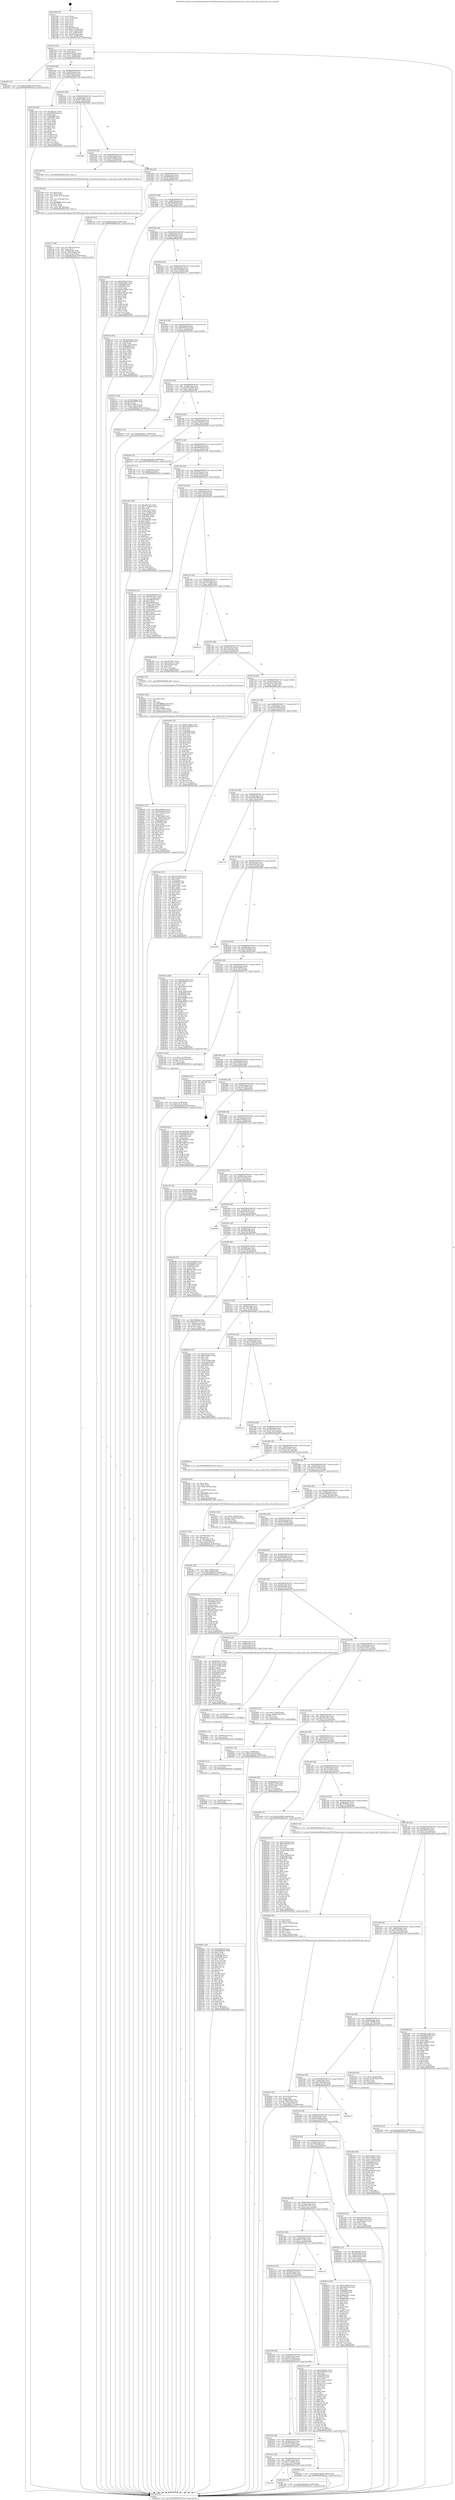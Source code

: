 digraph "0x4015b0" {
  label = "0x4015b0 (/mnt/c/Users/mathe/Desktop/tcc/POCII/binaries/extr_linuxnetrxrpcinsecure.c_none_locate_data_Final-ollvm.out::main(0))"
  labelloc = "t"
  node[shape=record]

  Entry [label="",width=0.3,height=0.3,shape=circle,fillcolor=black,style=filled]
  "0x4015e2" [label="{
     0x4015e2 [32]\l
     | [instrs]\l
     &nbsp;&nbsp;0x4015e2 \<+6\>: mov -0x90(%rbp),%eax\l
     &nbsp;&nbsp;0x4015e8 \<+2\>: mov %eax,%ecx\l
     &nbsp;&nbsp;0x4015ea \<+6\>: sub $0x81439a1e,%ecx\l
     &nbsp;&nbsp;0x4015f0 \<+6\>: mov %eax,-0x94(%rbp)\l
     &nbsp;&nbsp;0x4015f6 \<+6\>: mov %ecx,-0x98(%rbp)\l
     &nbsp;&nbsp;0x4015fc \<+6\>: je 0000000000401fb6 \<main+0xa06\>\l
  }"]
  "0x401fb6" [label="{
     0x401fb6 [15]\l
     | [instrs]\l
     &nbsp;&nbsp;0x401fb6 \<+10\>: movl $0x21f409b,-0x90(%rbp)\l
     &nbsp;&nbsp;0x401fc0 \<+5\>: jmp 0000000000402ae2 \<main+0x1532\>\l
  }"]
  "0x401602" [label="{
     0x401602 [28]\l
     | [instrs]\l
     &nbsp;&nbsp;0x401602 \<+5\>: jmp 0000000000401607 \<main+0x57\>\l
     &nbsp;&nbsp;0x401607 \<+6\>: mov -0x94(%rbp),%eax\l
     &nbsp;&nbsp;0x40160d \<+5\>: sub $0x8444dcc6,%eax\l
     &nbsp;&nbsp;0x401612 \<+6\>: mov %eax,-0x9c(%rbp)\l
     &nbsp;&nbsp;0x401618 \<+6\>: je 0000000000401c2d \<main+0x67d\>\l
  }"]
  Exit [label="",width=0.3,height=0.3,shape=circle,fillcolor=black,style=filled,peripheries=2]
  "0x401c2d" [label="{
     0x401c2d [86]\l
     | [instrs]\l
     &nbsp;&nbsp;0x401c2d \<+5\>: mov $0x1f0c22c1,%eax\l
     &nbsp;&nbsp;0x401c32 \<+5\>: mov $0xb88625af,%ecx\l
     &nbsp;&nbsp;0x401c37 \<+2\>: xor %edx,%edx\l
     &nbsp;&nbsp;0x401c39 \<+7\>: mov 0x405068,%esi\l
     &nbsp;&nbsp;0x401c40 \<+7\>: mov 0x405054,%edi\l
     &nbsp;&nbsp;0x401c47 \<+3\>: sub $0x1,%edx\l
     &nbsp;&nbsp;0x401c4a \<+3\>: mov %esi,%r8d\l
     &nbsp;&nbsp;0x401c4d \<+3\>: add %edx,%r8d\l
     &nbsp;&nbsp;0x401c50 \<+4\>: imul %r8d,%esi\l
     &nbsp;&nbsp;0x401c54 \<+3\>: and $0x1,%esi\l
     &nbsp;&nbsp;0x401c57 \<+3\>: cmp $0x0,%esi\l
     &nbsp;&nbsp;0x401c5a \<+4\>: sete %r9b\l
     &nbsp;&nbsp;0x401c5e \<+3\>: cmp $0xa,%edi\l
     &nbsp;&nbsp;0x401c61 \<+4\>: setl %r10b\l
     &nbsp;&nbsp;0x401c65 \<+3\>: mov %r9b,%r11b\l
     &nbsp;&nbsp;0x401c68 \<+3\>: and %r10b,%r11b\l
     &nbsp;&nbsp;0x401c6b \<+3\>: xor %r10b,%r9b\l
     &nbsp;&nbsp;0x401c6e \<+3\>: or %r9b,%r11b\l
     &nbsp;&nbsp;0x401c71 \<+4\>: test $0x1,%r11b\l
     &nbsp;&nbsp;0x401c75 \<+3\>: cmovne %ecx,%eax\l
     &nbsp;&nbsp;0x401c78 \<+6\>: mov %eax,-0x90(%rbp)\l
     &nbsp;&nbsp;0x401c7e \<+5\>: jmp 0000000000402ae2 \<main+0x1532\>\l
  }"]
  "0x40161e" [label="{
     0x40161e [28]\l
     | [instrs]\l
     &nbsp;&nbsp;0x40161e \<+5\>: jmp 0000000000401623 \<main+0x73\>\l
     &nbsp;&nbsp;0x401623 \<+6\>: mov -0x94(%rbp),%eax\l
     &nbsp;&nbsp;0x401629 \<+5\>: sub $0x8c1a9bac,%eax\l
     &nbsp;&nbsp;0x40162e \<+6\>: mov %eax,-0xa0(%rbp)\l
     &nbsp;&nbsp;0x401634 \<+6\>: je 000000000040296e \<main+0x13be\>\l
  }"]
  "0x40268e" [label="{
     0x40268e [145]\l
     | [instrs]\l
     &nbsp;&nbsp;0x40268e \<+5\>: mov $0xe5b65c8c,%eax\l
     &nbsp;&nbsp;0x402693 \<+6\>: mov $0x96069f3b,%r8d\l
     &nbsp;&nbsp;0x402699 \<+3\>: mov $0x1,%r9b\l
     &nbsp;&nbsp;0x40269c \<+3\>: xor %r10d,%r10d\l
     &nbsp;&nbsp;0x40269f \<+8\>: mov 0x405068,%r11d\l
     &nbsp;&nbsp;0x4026a7 \<+7\>: mov 0x405054,%ebx\l
     &nbsp;&nbsp;0x4026ae \<+4\>: sub $0x1,%r10d\l
     &nbsp;&nbsp;0x4026b2 \<+3\>: mov %r11d,%r14d\l
     &nbsp;&nbsp;0x4026b5 \<+3\>: add %r10d,%r14d\l
     &nbsp;&nbsp;0x4026b8 \<+4\>: imul %r14d,%r11d\l
     &nbsp;&nbsp;0x4026bc \<+4\>: and $0x1,%r11d\l
     &nbsp;&nbsp;0x4026c0 \<+4\>: cmp $0x0,%r11d\l
     &nbsp;&nbsp;0x4026c4 \<+4\>: sete %r15b\l
     &nbsp;&nbsp;0x4026c8 \<+3\>: cmp $0xa,%ebx\l
     &nbsp;&nbsp;0x4026cb \<+4\>: setl %r12b\l
     &nbsp;&nbsp;0x4026cf \<+3\>: mov %r15b,%r13b\l
     &nbsp;&nbsp;0x4026d2 \<+4\>: xor $0xff,%r13b\l
     &nbsp;&nbsp;0x4026d6 \<+3\>: mov %r12b,%cl\l
     &nbsp;&nbsp;0x4026d9 \<+3\>: xor $0xff,%cl\l
     &nbsp;&nbsp;0x4026dc \<+4\>: xor $0x1,%r9b\l
     &nbsp;&nbsp;0x4026e0 \<+3\>: mov %r13b,%dl\l
     &nbsp;&nbsp;0x4026e3 \<+3\>: and $0xff,%dl\l
     &nbsp;&nbsp;0x4026e6 \<+3\>: and %r9b,%r15b\l
     &nbsp;&nbsp;0x4026e9 \<+3\>: mov %cl,%sil\l
     &nbsp;&nbsp;0x4026ec \<+4\>: and $0xff,%sil\l
     &nbsp;&nbsp;0x4026f0 \<+3\>: and %r9b,%r12b\l
     &nbsp;&nbsp;0x4026f3 \<+3\>: or %r15b,%dl\l
     &nbsp;&nbsp;0x4026f6 \<+3\>: or %r12b,%sil\l
     &nbsp;&nbsp;0x4026f9 \<+3\>: xor %sil,%dl\l
     &nbsp;&nbsp;0x4026fc \<+3\>: or %cl,%r13b\l
     &nbsp;&nbsp;0x4026ff \<+4\>: xor $0xff,%r13b\l
     &nbsp;&nbsp;0x402703 \<+4\>: or $0x1,%r9b\l
     &nbsp;&nbsp;0x402707 \<+3\>: and %r9b,%r13b\l
     &nbsp;&nbsp;0x40270a \<+3\>: or %r13b,%dl\l
     &nbsp;&nbsp;0x40270d \<+3\>: test $0x1,%dl\l
     &nbsp;&nbsp;0x402710 \<+4\>: cmovne %r8d,%eax\l
     &nbsp;&nbsp;0x402714 \<+6\>: mov %eax,-0x90(%rbp)\l
     &nbsp;&nbsp;0x40271a \<+5\>: jmp 0000000000402ae2 \<main+0x1532\>\l
  }"]
  "0x40296e" [label="{
     0x40296e\l
  }", style=dashed]
  "0x40163a" [label="{
     0x40163a [28]\l
     | [instrs]\l
     &nbsp;&nbsp;0x40163a \<+5\>: jmp 000000000040163f \<main+0x8f\>\l
     &nbsp;&nbsp;0x40163f \<+6\>: mov -0x94(%rbp),%eax\l
     &nbsp;&nbsp;0x401645 \<+5\>: sub $0x952a5665,%eax\l
     &nbsp;&nbsp;0x40164a \<+6\>: mov %eax,-0xa4(%rbp)\l
     &nbsp;&nbsp;0x401650 \<+6\>: je 0000000000401e96 \<main+0x8e6\>\l
  }"]
  "0x40267f" [label="{
     0x40267f [15]\l
     | [instrs]\l
     &nbsp;&nbsp;0x40267f \<+7\>: mov -0x88(%rbp),%rcx\l
     &nbsp;&nbsp;0x402686 \<+3\>: mov %rcx,%rdi\l
     &nbsp;&nbsp;0x402689 \<+5\>: call 0000000000401030 \<free@plt\>\l
     | [calls]\l
     &nbsp;&nbsp;0x401030 \{1\} (unknown)\l
  }"]
  "0x401e96" [label="{
     0x401e96 [5]\l
     | [instrs]\l
     &nbsp;&nbsp;0x401e96 \<+5\>: call 0000000000401160 \<next_i\>\l
     | [calls]\l
     &nbsp;&nbsp;0x401160 \{1\} (/mnt/c/Users/mathe/Desktop/tcc/POCII/binaries/extr_linuxnetrxrpcinsecure.c_none_locate_data_Final-ollvm.out::next_i)\l
  }"]
  "0x401656" [label="{
     0x401656 [28]\l
     | [instrs]\l
     &nbsp;&nbsp;0x401656 \<+5\>: jmp 000000000040165b \<main+0xab\>\l
     &nbsp;&nbsp;0x40165b \<+6\>: mov -0x94(%rbp),%eax\l
     &nbsp;&nbsp;0x401661 \<+5\>: sub $0x96069f3b,%eax\l
     &nbsp;&nbsp;0x401666 \<+6\>: mov %eax,-0xa8(%rbp)\l
     &nbsp;&nbsp;0x40166c \<+6\>: je 000000000040271f \<main+0x116f\>\l
  }"]
  "0x402673" [label="{
     0x402673 [12]\l
     | [instrs]\l
     &nbsp;&nbsp;0x402673 \<+4\>: mov -0x78(%rbp),%rcx\l
     &nbsp;&nbsp;0x402677 \<+3\>: mov %rcx,%rdi\l
     &nbsp;&nbsp;0x40267a \<+5\>: call 0000000000401030 \<free@plt\>\l
     | [calls]\l
     &nbsp;&nbsp;0x401030 \{1\} (unknown)\l
  }"]
  "0x40271f" [label="{
     0x40271f [15]\l
     | [instrs]\l
     &nbsp;&nbsp;0x40271f \<+10\>: movl $0x66e26fe0,-0x90(%rbp)\l
     &nbsp;&nbsp;0x402729 \<+5\>: jmp 0000000000402ae2 \<main+0x1532\>\l
  }"]
  "0x401672" [label="{
     0x401672 [28]\l
     | [instrs]\l
     &nbsp;&nbsp;0x401672 \<+5\>: jmp 0000000000401677 \<main+0xc7\>\l
     &nbsp;&nbsp;0x401677 \<+6\>: mov -0x94(%rbp),%eax\l
     &nbsp;&nbsp;0x40167d \<+5\>: sub $0x9ba92adf,%eax\l
     &nbsp;&nbsp;0x401682 \<+6\>: mov %eax,-0xac(%rbp)\l
     &nbsp;&nbsp;0x401688 \<+6\>: je 0000000000401eeb \<main+0x93b\>\l
  }"]
  "0x402667" [label="{
     0x402667 [12]\l
     | [instrs]\l
     &nbsp;&nbsp;0x402667 \<+4\>: mov -0x68(%rbp),%rcx\l
     &nbsp;&nbsp;0x40266b \<+3\>: mov %rcx,%rdi\l
     &nbsp;&nbsp;0x40266e \<+5\>: call 0000000000401030 \<free@plt\>\l
     | [calls]\l
     &nbsp;&nbsp;0x401030 \{1\} (unknown)\l
  }"]
  "0x401eeb" [label="{
     0x401eeb [91]\l
     | [instrs]\l
     &nbsp;&nbsp;0x401eeb \<+5\>: mov $0x8e05e7a,%eax\l
     &nbsp;&nbsp;0x401ef0 \<+5\>: mov $0x29cf9f55,%ecx\l
     &nbsp;&nbsp;0x401ef5 \<+7\>: mov 0x405068,%edx\l
     &nbsp;&nbsp;0x401efc \<+7\>: mov 0x405054,%esi\l
     &nbsp;&nbsp;0x401f03 \<+2\>: mov %edx,%edi\l
     &nbsp;&nbsp;0x401f05 \<+6\>: add $0x4ca4b48e,%edi\l
     &nbsp;&nbsp;0x401f0b \<+3\>: sub $0x1,%edi\l
     &nbsp;&nbsp;0x401f0e \<+6\>: sub $0x4ca4b48e,%edi\l
     &nbsp;&nbsp;0x401f14 \<+3\>: imul %edi,%edx\l
     &nbsp;&nbsp;0x401f17 \<+3\>: and $0x1,%edx\l
     &nbsp;&nbsp;0x401f1a \<+3\>: cmp $0x0,%edx\l
     &nbsp;&nbsp;0x401f1d \<+4\>: sete %r8b\l
     &nbsp;&nbsp;0x401f21 \<+3\>: cmp $0xa,%esi\l
     &nbsp;&nbsp;0x401f24 \<+4\>: setl %r9b\l
     &nbsp;&nbsp;0x401f28 \<+3\>: mov %r8b,%r10b\l
     &nbsp;&nbsp;0x401f2b \<+3\>: and %r9b,%r10b\l
     &nbsp;&nbsp;0x401f2e \<+3\>: xor %r9b,%r8b\l
     &nbsp;&nbsp;0x401f31 \<+3\>: or %r8b,%r10b\l
     &nbsp;&nbsp;0x401f34 \<+4\>: test $0x1,%r10b\l
     &nbsp;&nbsp;0x401f38 \<+3\>: cmovne %ecx,%eax\l
     &nbsp;&nbsp;0x401f3b \<+6\>: mov %eax,-0x90(%rbp)\l
     &nbsp;&nbsp;0x401f41 \<+5\>: jmp 0000000000402ae2 \<main+0x1532\>\l
  }"]
  "0x40168e" [label="{
     0x40168e [28]\l
     | [instrs]\l
     &nbsp;&nbsp;0x40168e \<+5\>: jmp 0000000000401693 \<main+0xe3\>\l
     &nbsp;&nbsp;0x401693 \<+6\>: mov -0x94(%rbp),%eax\l
     &nbsp;&nbsp;0x401699 \<+5\>: sub $0x9d8816c3,%eax\l
     &nbsp;&nbsp;0x40169e \<+6\>: mov %eax,-0xb0(%rbp)\l
     &nbsp;&nbsp;0x4016a4 \<+6\>: je 00000000004027e4 \<main+0x1234\>\l
  }"]
  "0x40265b" [label="{
     0x40265b [12]\l
     | [instrs]\l
     &nbsp;&nbsp;0x40265b \<+4\>: mov -0x58(%rbp),%rcx\l
     &nbsp;&nbsp;0x40265f \<+3\>: mov %rcx,%rdi\l
     &nbsp;&nbsp;0x402662 \<+5\>: call 0000000000401030 \<free@plt\>\l
     | [calls]\l
     &nbsp;&nbsp;0x401030 \{1\} (unknown)\l
  }"]
  "0x4027e4" [label="{
     0x4027e4 [93]\l
     | [instrs]\l
     &nbsp;&nbsp;0x4027e4 \<+5\>: mov $0x1b50abae,%eax\l
     &nbsp;&nbsp;0x4027e9 \<+5\>: mov $0x6ff19da0,%ecx\l
     &nbsp;&nbsp;0x4027ee \<+2\>: xor %edx,%edx\l
     &nbsp;&nbsp;0x4027f0 \<+7\>: movl $0x0,-0x3c(%rbp)\l
     &nbsp;&nbsp;0x4027f7 \<+7\>: mov 0x405068,%esi\l
     &nbsp;&nbsp;0x4027fe \<+7\>: mov 0x405054,%edi\l
     &nbsp;&nbsp;0x402805 \<+3\>: sub $0x1,%edx\l
     &nbsp;&nbsp;0x402808 \<+3\>: mov %esi,%r8d\l
     &nbsp;&nbsp;0x40280b \<+3\>: add %edx,%r8d\l
     &nbsp;&nbsp;0x40280e \<+4\>: imul %r8d,%esi\l
     &nbsp;&nbsp;0x402812 \<+3\>: and $0x1,%esi\l
     &nbsp;&nbsp;0x402815 \<+3\>: cmp $0x0,%esi\l
     &nbsp;&nbsp;0x402818 \<+4\>: sete %r9b\l
     &nbsp;&nbsp;0x40281c \<+3\>: cmp $0xa,%edi\l
     &nbsp;&nbsp;0x40281f \<+4\>: setl %r10b\l
     &nbsp;&nbsp;0x402823 \<+3\>: mov %r9b,%r11b\l
     &nbsp;&nbsp;0x402826 \<+3\>: and %r10b,%r11b\l
     &nbsp;&nbsp;0x402829 \<+3\>: xor %r10b,%r9b\l
     &nbsp;&nbsp;0x40282c \<+3\>: or %r9b,%r11b\l
     &nbsp;&nbsp;0x40282f \<+4\>: test $0x1,%r11b\l
     &nbsp;&nbsp;0x402833 \<+3\>: cmovne %ecx,%eax\l
     &nbsp;&nbsp;0x402836 \<+6\>: mov %eax,-0x90(%rbp)\l
     &nbsp;&nbsp;0x40283c \<+5\>: jmp 0000000000402ae2 \<main+0x1532\>\l
  }"]
  "0x4016aa" [label="{
     0x4016aa [28]\l
     | [instrs]\l
     &nbsp;&nbsp;0x4016aa \<+5\>: jmp 00000000004016af \<main+0xff\>\l
     &nbsp;&nbsp;0x4016af \<+6\>: mov -0x94(%rbp),%eax\l
     &nbsp;&nbsp;0x4016b5 \<+5\>: sub $0xa2625584,%eax\l
     &nbsp;&nbsp;0x4016ba \<+6\>: mov %eax,-0xb4(%rbp)\l
     &nbsp;&nbsp;0x4016c0 \<+6\>: je 0000000000402157 \<main+0xba7\>\l
  }"]
  "0x4024ae" [label="{
     0x4024ae [42]\l
     | [instrs]\l
     &nbsp;&nbsp;0x4024ae \<+6\>: mov -0x18c(%rbp),%ecx\l
     &nbsp;&nbsp;0x4024b4 \<+3\>: imul %eax,%ecx\l
     &nbsp;&nbsp;0x4024b7 \<+7\>: mov -0x88(%rbp),%rdi\l
     &nbsp;&nbsp;0x4024be \<+7\>: movslq -0x8c(%rbp),%r8\l
     &nbsp;&nbsp;0x4024c5 \<+4\>: mov %ecx,(%rdi,%r8,4)\l
     &nbsp;&nbsp;0x4024c9 \<+10\>: movl $0x3ff0b11f,-0x90(%rbp)\l
     &nbsp;&nbsp;0x4024d3 \<+5\>: jmp 0000000000402ae2 \<main+0x1532\>\l
  }"]
  "0x402157" [label="{
     0x402157 [34]\l
     | [instrs]\l
     &nbsp;&nbsp;0x402157 \<+3\>: mov -0x6c(%rbp),%eax\l
     &nbsp;&nbsp;0x40215a \<+5\>: add $0xa9128074,%eax\l
     &nbsp;&nbsp;0x40215f \<+3\>: add $0x1,%eax\l
     &nbsp;&nbsp;0x402162 \<+5\>: sub $0xa9128074,%eax\l
     &nbsp;&nbsp;0x402167 \<+3\>: mov %eax,-0x6c(%rbp)\l
     &nbsp;&nbsp;0x40216a \<+10\>: movl $0x180605e3,-0x90(%rbp)\l
     &nbsp;&nbsp;0x402174 \<+5\>: jmp 0000000000402ae2 \<main+0x1532\>\l
  }"]
  "0x4016c6" [label="{
     0x4016c6 [28]\l
     | [instrs]\l
     &nbsp;&nbsp;0x4016c6 \<+5\>: jmp 00000000004016cb \<main+0x11b\>\l
     &nbsp;&nbsp;0x4016cb \<+6\>: mov -0x94(%rbp),%eax\l
     &nbsp;&nbsp;0x4016d1 \<+5\>: sub $0xb097b2cb,%eax\l
     &nbsp;&nbsp;0x4016d6 \<+6\>: mov %eax,-0xb8(%rbp)\l
     &nbsp;&nbsp;0x4016dc \<+6\>: je 0000000000402416 \<main+0xe66\>\l
  }"]
  "0x402482" [label="{
     0x402482 [44]\l
     | [instrs]\l
     &nbsp;&nbsp;0x402482 \<+2\>: xor %ecx,%ecx\l
     &nbsp;&nbsp;0x402484 \<+5\>: mov $0x2,%edx\l
     &nbsp;&nbsp;0x402489 \<+6\>: mov %edx,-0x188(%rbp)\l
     &nbsp;&nbsp;0x40248f \<+1\>: cltd\l
     &nbsp;&nbsp;0x402490 \<+6\>: mov -0x188(%rbp),%esi\l
     &nbsp;&nbsp;0x402496 \<+2\>: idiv %esi\l
     &nbsp;&nbsp;0x402498 \<+6\>: imul $0xfffffffe,%edx,%edx\l
     &nbsp;&nbsp;0x40249e \<+3\>: sub $0x1,%ecx\l
     &nbsp;&nbsp;0x4024a1 \<+2\>: sub %ecx,%edx\l
     &nbsp;&nbsp;0x4024a3 \<+6\>: mov %edx,-0x18c(%rbp)\l
     &nbsp;&nbsp;0x4024a9 \<+5\>: call 0000000000401160 \<next_i\>\l
     | [calls]\l
     &nbsp;&nbsp;0x401160 \{1\} (/mnt/c/Users/mathe/Desktop/tcc/POCII/binaries/extr_linuxnetrxrpcinsecure.c_none_locate_data_Final-ollvm.out::next_i)\l
  }"]
  "0x402416" [label="{
     0x402416 [15]\l
     | [instrs]\l
     &nbsp;&nbsp;0x402416 \<+10\>: movl $0xdb30f01d,-0x90(%rbp)\l
     &nbsp;&nbsp;0x402420 \<+5\>: jmp 0000000000402ae2 \<main+0x1532\>\l
  }"]
  "0x4016e2" [label="{
     0x4016e2 [28]\l
     | [instrs]\l
     &nbsp;&nbsp;0x4016e2 \<+5\>: jmp 00000000004016e7 \<main+0x137\>\l
     &nbsp;&nbsp;0x4016e7 \<+6\>: mov -0x94(%rbp),%eax\l
     &nbsp;&nbsp;0x4016ed \<+5\>: sub $0xb25ade02,%eax\l
     &nbsp;&nbsp;0x4016f2 \<+6\>: mov %eax,-0xbc(%rbp)\l
     &nbsp;&nbsp;0x4016f8 \<+6\>: je 000000000040273d \<main+0x118d\>\l
  }"]
  "0x40243c" [label="{
     0x40243c [32]\l
     | [instrs]\l
     &nbsp;&nbsp;0x40243c \<+7\>: mov %rax,-0x88(%rbp)\l
     &nbsp;&nbsp;0x402443 \<+10\>: movl $0x0,-0x8c(%rbp)\l
     &nbsp;&nbsp;0x40244d \<+10\>: movl $0x54ffced8,-0x90(%rbp)\l
     &nbsp;&nbsp;0x402457 \<+5\>: jmp 0000000000402ae2 \<main+0x1532\>\l
  }"]
  "0x40273d" [label="{
     0x40273d\l
  }", style=dashed]
  "0x4016fe" [label="{
     0x4016fe [28]\l
     | [instrs]\l
     &nbsp;&nbsp;0x4016fe \<+5\>: jmp 0000000000401703 \<main+0x153\>\l
     &nbsp;&nbsp;0x401703 \<+6\>: mov -0x94(%rbp),%eax\l
     &nbsp;&nbsp;0x401709 \<+5\>: sub $0xb5d0fef7,%eax\l
     &nbsp;&nbsp;0x40170e \<+6\>: mov %eax,-0xc0(%rbp)\l
     &nbsp;&nbsp;0x401714 \<+6\>: je 00000000004025d9 \<main+0x1029\>\l
  }"]
  "0x402327" [label="{
     0x402327 [36]\l
     | [instrs]\l
     &nbsp;&nbsp;0x402327 \<+6\>: mov -0x184(%rbp),%ecx\l
     &nbsp;&nbsp;0x40232d \<+3\>: imul %eax,%ecx\l
     &nbsp;&nbsp;0x402330 \<+4\>: mov -0x78(%rbp),%rdi\l
     &nbsp;&nbsp;0x402334 \<+4\>: movslq -0x7c(%rbp),%r8\l
     &nbsp;&nbsp;0x402338 \<+4\>: mov %ecx,(%rdi,%r8,4)\l
     &nbsp;&nbsp;0x40233c \<+10\>: movl $0xd560c86,-0x90(%rbp)\l
     &nbsp;&nbsp;0x402346 \<+5\>: jmp 0000000000402ae2 \<main+0x1532\>\l
  }"]
  "0x4025d9" [label="{
     0x4025d9 [15]\l
     | [instrs]\l
     &nbsp;&nbsp;0x4025d9 \<+10\>: movl $0x54ffced8,-0x90(%rbp)\l
     &nbsp;&nbsp;0x4025e3 \<+5\>: jmp 0000000000402ae2 \<main+0x1532\>\l
  }"]
  "0x40171a" [label="{
     0x40171a [28]\l
     | [instrs]\l
     &nbsp;&nbsp;0x40171a \<+5\>: jmp 000000000040171f \<main+0x16f\>\l
     &nbsp;&nbsp;0x40171f \<+6\>: mov -0x94(%rbp),%eax\l
     &nbsp;&nbsp;0x401725 \<+5\>: sub $0xb88625af,%eax\l
     &nbsp;&nbsp;0x40172a \<+6\>: mov %eax,-0xc4(%rbp)\l
     &nbsp;&nbsp;0x401730 \<+6\>: je 0000000000401c83 \<main+0x6d3\>\l
  }"]
  "0x4022fb" [label="{
     0x4022fb [44]\l
     | [instrs]\l
     &nbsp;&nbsp;0x4022fb \<+2\>: xor %ecx,%ecx\l
     &nbsp;&nbsp;0x4022fd \<+5\>: mov $0x2,%edx\l
     &nbsp;&nbsp;0x402302 \<+6\>: mov %edx,-0x180(%rbp)\l
     &nbsp;&nbsp;0x402308 \<+1\>: cltd\l
     &nbsp;&nbsp;0x402309 \<+6\>: mov -0x180(%rbp),%esi\l
     &nbsp;&nbsp;0x40230f \<+2\>: idiv %esi\l
     &nbsp;&nbsp;0x402311 \<+6\>: imul $0xfffffffe,%edx,%edx\l
     &nbsp;&nbsp;0x402317 \<+3\>: sub $0x1,%ecx\l
     &nbsp;&nbsp;0x40231a \<+2\>: sub %ecx,%edx\l
     &nbsp;&nbsp;0x40231c \<+6\>: mov %edx,-0x184(%rbp)\l
     &nbsp;&nbsp;0x402322 \<+5\>: call 0000000000401160 \<next_i\>\l
     | [calls]\l
     &nbsp;&nbsp;0x401160 \{1\} (/mnt/c/Users/mathe/Desktop/tcc/POCII/binaries/extr_linuxnetrxrpcinsecure.c_none_locate_data_Final-ollvm.out::next_i)\l
  }"]
  "0x401c83" [label="{
     0x401c83 [13]\l
     | [instrs]\l
     &nbsp;&nbsp;0x401c83 \<+4\>: mov -0x48(%rbp),%rax\l
     &nbsp;&nbsp;0x401c87 \<+4\>: mov 0x8(%rax),%rdi\l
     &nbsp;&nbsp;0x401c8b \<+5\>: call 0000000000401060 \<atoi@plt\>\l
     | [calls]\l
     &nbsp;&nbsp;0x401060 \{1\} (unknown)\l
  }"]
  "0x401736" [label="{
     0x401736 [28]\l
     | [instrs]\l
     &nbsp;&nbsp;0x401736 \<+5\>: jmp 000000000040173b \<main+0x18b\>\l
     &nbsp;&nbsp;0x40173b \<+6\>: mov -0x94(%rbp),%eax\l
     &nbsp;&nbsp;0x401741 \<+5\>: sub $0xbabd8fc2,%eax\l
     &nbsp;&nbsp;0x401746 \<+6\>: mov %eax,-0xc8(%rbp)\l
     &nbsp;&nbsp;0x40174c \<+6\>: je 00000000004023a6 \<main+0xdf6\>\l
  }"]
  "0x402190" [label="{
     0x402190 [26]\l
     | [instrs]\l
     &nbsp;&nbsp;0x402190 \<+4\>: mov %rax,-0x78(%rbp)\l
     &nbsp;&nbsp;0x402194 \<+7\>: movl $0x0,-0x7c(%rbp)\l
     &nbsp;&nbsp;0x40219b \<+10\>: movl $0xdb30f01d,-0x90(%rbp)\l
     &nbsp;&nbsp;0x4021a5 \<+5\>: jmp 0000000000402ae2 \<main+0x1532\>\l
  }"]
  "0x4023a6" [label="{
     0x4023a6 [112]\l
     | [instrs]\l
     &nbsp;&nbsp;0x4023a6 \<+5\>: mov $0x23eb503d,%eax\l
     &nbsp;&nbsp;0x4023ab \<+5\>: mov $0xb097b2cb,%ecx\l
     &nbsp;&nbsp;0x4023b0 \<+3\>: mov -0x7c(%rbp),%edx\l
     &nbsp;&nbsp;0x4023b3 \<+6\>: sub $0xf2f824f,%edx\l
     &nbsp;&nbsp;0x4023b9 \<+3\>: add $0x1,%edx\l
     &nbsp;&nbsp;0x4023bc \<+6\>: add $0xf2f824f,%edx\l
     &nbsp;&nbsp;0x4023c2 \<+3\>: mov %edx,-0x7c(%rbp)\l
     &nbsp;&nbsp;0x4023c5 \<+7\>: mov 0x405068,%edx\l
     &nbsp;&nbsp;0x4023cc \<+7\>: mov 0x405054,%esi\l
     &nbsp;&nbsp;0x4023d3 \<+2\>: mov %edx,%edi\l
     &nbsp;&nbsp;0x4023d5 \<+6\>: add $0xd7497fad,%edi\l
     &nbsp;&nbsp;0x4023db \<+3\>: sub $0x1,%edi\l
     &nbsp;&nbsp;0x4023de \<+6\>: sub $0xd7497fad,%edi\l
     &nbsp;&nbsp;0x4023e4 \<+3\>: imul %edi,%edx\l
     &nbsp;&nbsp;0x4023e7 \<+3\>: and $0x1,%edx\l
     &nbsp;&nbsp;0x4023ea \<+3\>: cmp $0x0,%edx\l
     &nbsp;&nbsp;0x4023ed \<+4\>: sete %r8b\l
     &nbsp;&nbsp;0x4023f1 \<+3\>: cmp $0xa,%esi\l
     &nbsp;&nbsp;0x4023f4 \<+4\>: setl %r9b\l
     &nbsp;&nbsp;0x4023f8 \<+3\>: mov %r8b,%r10b\l
     &nbsp;&nbsp;0x4023fb \<+3\>: and %r9b,%r10b\l
     &nbsp;&nbsp;0x4023fe \<+3\>: xor %r9b,%r8b\l
     &nbsp;&nbsp;0x402401 \<+3\>: or %r8b,%r10b\l
     &nbsp;&nbsp;0x402404 \<+4\>: test $0x1,%r10b\l
     &nbsp;&nbsp;0x402408 \<+3\>: cmovne %ecx,%eax\l
     &nbsp;&nbsp;0x40240b \<+6\>: mov %eax,-0x90(%rbp)\l
     &nbsp;&nbsp;0x402411 \<+5\>: jmp 0000000000402ae2 \<main+0x1532\>\l
  }"]
  "0x401752" [label="{
     0x401752 [28]\l
     | [instrs]\l
     &nbsp;&nbsp;0x401752 \<+5\>: jmp 0000000000401757 \<main+0x1a7\>\l
     &nbsp;&nbsp;0x401757 \<+6\>: mov -0x94(%rbp),%eax\l
     &nbsp;&nbsp;0x40175d \<+5\>: sub $0xbec965a6,%eax\l
     &nbsp;&nbsp;0x401762 \<+6\>: mov %eax,-0xcc(%rbp)\l
     &nbsp;&nbsp;0x401768 \<+6\>: je 00000000004022d8 \<main+0xd28\>\l
  }"]
  "0x4020d4" [label="{
     0x4020d4 [116]\l
     | [instrs]\l
     &nbsp;&nbsp;0x4020d4 \<+5\>: mov $0x4cd830ad,%ecx\l
     &nbsp;&nbsp;0x4020d9 \<+5\>: mov $0x45dd0c9d,%edx\l
     &nbsp;&nbsp;0x4020de \<+6\>: mov -0x17c(%rbp),%esi\l
     &nbsp;&nbsp;0x4020e4 \<+3\>: imul %eax,%esi\l
     &nbsp;&nbsp;0x4020e7 \<+4\>: mov -0x68(%rbp),%rdi\l
     &nbsp;&nbsp;0x4020eb \<+4\>: movslq -0x6c(%rbp),%r8\l
     &nbsp;&nbsp;0x4020ef \<+4\>: mov %esi,(%rdi,%r8,4)\l
     &nbsp;&nbsp;0x4020f3 \<+7\>: mov 0x405068,%eax\l
     &nbsp;&nbsp;0x4020fa \<+7\>: mov 0x405054,%esi\l
     &nbsp;&nbsp;0x402101 \<+3\>: mov %eax,%r9d\l
     &nbsp;&nbsp;0x402104 \<+7\>: add $0x319dcc02,%r9d\l
     &nbsp;&nbsp;0x40210b \<+4\>: sub $0x1,%r9d\l
     &nbsp;&nbsp;0x40210f \<+7\>: sub $0x319dcc02,%r9d\l
     &nbsp;&nbsp;0x402116 \<+4\>: imul %r9d,%eax\l
     &nbsp;&nbsp;0x40211a \<+3\>: and $0x1,%eax\l
     &nbsp;&nbsp;0x40211d \<+3\>: cmp $0x0,%eax\l
     &nbsp;&nbsp;0x402120 \<+4\>: sete %r10b\l
     &nbsp;&nbsp;0x402124 \<+3\>: cmp $0xa,%esi\l
     &nbsp;&nbsp;0x402127 \<+4\>: setl %r11b\l
     &nbsp;&nbsp;0x40212b \<+3\>: mov %r10b,%bl\l
     &nbsp;&nbsp;0x40212e \<+3\>: and %r11b,%bl\l
     &nbsp;&nbsp;0x402131 \<+3\>: xor %r11b,%r10b\l
     &nbsp;&nbsp;0x402134 \<+3\>: or %r10b,%bl\l
     &nbsp;&nbsp;0x402137 \<+3\>: test $0x1,%bl\l
     &nbsp;&nbsp;0x40213a \<+3\>: cmovne %edx,%ecx\l
     &nbsp;&nbsp;0x40213d \<+6\>: mov %ecx,-0x90(%rbp)\l
     &nbsp;&nbsp;0x402143 \<+5\>: jmp 0000000000402ae2 \<main+0x1532\>\l
  }"]
  "0x4022d8" [label="{
     0x4022d8 [30]\l
     | [instrs]\l
     &nbsp;&nbsp;0x4022d8 \<+5\>: mov $0x301f0b7c,%eax\l
     &nbsp;&nbsp;0x4022dd \<+5\>: mov $0x23ea051c,%ecx\l
     &nbsp;&nbsp;0x4022e2 \<+3\>: mov -0x2d(%rbp),%dl\l
     &nbsp;&nbsp;0x4022e5 \<+3\>: test $0x1,%dl\l
     &nbsp;&nbsp;0x4022e8 \<+3\>: cmovne %ecx,%eax\l
     &nbsp;&nbsp;0x4022eb \<+6\>: mov %eax,-0x90(%rbp)\l
     &nbsp;&nbsp;0x4022f1 \<+5\>: jmp 0000000000402ae2 \<main+0x1532\>\l
  }"]
  "0x40176e" [label="{
     0x40176e [28]\l
     | [instrs]\l
     &nbsp;&nbsp;0x40176e \<+5\>: jmp 0000000000401773 \<main+0x1c3\>\l
     &nbsp;&nbsp;0x401773 \<+6\>: mov -0x94(%rbp),%eax\l
     &nbsp;&nbsp;0x401779 \<+5\>: sub $0xc231cfbb,%eax\l
     &nbsp;&nbsp;0x40177e \<+6\>: mov %eax,-0xd0(%rbp)\l
     &nbsp;&nbsp;0x401784 \<+6\>: je 0000000000402a13 \<main+0x1463\>\l
  }"]
  "0x4020ac" [label="{
     0x4020ac [40]\l
     | [instrs]\l
     &nbsp;&nbsp;0x4020ac \<+5\>: mov $0x2,%ecx\l
     &nbsp;&nbsp;0x4020b1 \<+1\>: cltd\l
     &nbsp;&nbsp;0x4020b2 \<+2\>: idiv %ecx\l
     &nbsp;&nbsp;0x4020b4 \<+6\>: imul $0xfffffffe,%edx,%ecx\l
     &nbsp;&nbsp;0x4020ba \<+6\>: add $0xe5f596f5,%ecx\l
     &nbsp;&nbsp;0x4020c0 \<+3\>: add $0x1,%ecx\l
     &nbsp;&nbsp;0x4020c3 \<+6\>: sub $0xe5f596f5,%ecx\l
     &nbsp;&nbsp;0x4020c9 \<+6\>: mov %ecx,-0x17c(%rbp)\l
     &nbsp;&nbsp;0x4020cf \<+5\>: call 0000000000401160 \<next_i\>\l
     | [calls]\l
     &nbsp;&nbsp;0x401160 \{1\} (/mnt/c/Users/mathe/Desktop/tcc/POCII/binaries/extr_linuxnetrxrpcinsecure.c_none_locate_data_Final-ollvm.out::next_i)\l
  }"]
  "0x402a13" [label="{
     0x402a13\l
  }", style=dashed]
  "0x40178a" [label="{
     0x40178a [28]\l
     | [instrs]\l
     &nbsp;&nbsp;0x40178a \<+5\>: jmp 000000000040178f \<main+0x1df\>\l
     &nbsp;&nbsp;0x40178f \<+6\>: mov -0x94(%rbp),%eax\l
     &nbsp;&nbsp;0x401795 \<+5\>: sub $0xc6e81e2e,%eax\l
     &nbsp;&nbsp;0x40179a \<+6\>: mov %eax,-0xd4(%rbp)\l
     &nbsp;&nbsp;0x4017a0 \<+6\>: je 00000000004020a7 \<main+0xaf7\>\l
  }"]
  "0x401fdc" [label="{
     0x401fdc [26]\l
     | [instrs]\l
     &nbsp;&nbsp;0x401fdc \<+4\>: mov %rax,-0x68(%rbp)\l
     &nbsp;&nbsp;0x401fe0 \<+7\>: movl $0x0,-0x6c(%rbp)\l
     &nbsp;&nbsp;0x401fe7 \<+10\>: movl $0x180605e3,-0x90(%rbp)\l
     &nbsp;&nbsp;0x401ff1 \<+5\>: jmp 0000000000402ae2 \<main+0x1532\>\l
  }"]
  "0x4020a7" [label="{
     0x4020a7 [5]\l
     | [instrs]\l
     &nbsp;&nbsp;0x4020a7 \<+5\>: call 0000000000401160 \<next_i\>\l
     | [calls]\l
     &nbsp;&nbsp;0x401160 \{1\} (/mnt/c/Users/mathe/Desktop/tcc/POCII/binaries/extr_linuxnetrxrpcinsecure.c_none_locate_data_Final-ollvm.out::next_i)\l
  }"]
  "0x4017a6" [label="{
     0x4017a6 [28]\l
     | [instrs]\l
     &nbsp;&nbsp;0x4017a6 \<+5\>: jmp 00000000004017ab \<main+0x1fb\>\l
     &nbsp;&nbsp;0x4017ab \<+6\>: mov -0x94(%rbp),%eax\l
     &nbsp;&nbsp;0x4017b1 \<+5\>: sub $0xda141140,%eax\l
     &nbsp;&nbsp;0x4017b6 \<+6\>: mov %eax,-0xd8(%rbp)\l
     &nbsp;&nbsp;0x4017bc \<+6\>: je 0000000000401d5d \<main+0x7ad\>\l
  }"]
  "0x401ec7" [label="{
     0x401ec7 [36]\l
     | [instrs]\l
     &nbsp;&nbsp;0x401ec7 \<+6\>: mov -0x178(%rbp),%ecx\l
     &nbsp;&nbsp;0x401ecd \<+3\>: imul %eax,%ecx\l
     &nbsp;&nbsp;0x401ed0 \<+4\>: mov -0x58(%rbp),%rdi\l
     &nbsp;&nbsp;0x401ed4 \<+4\>: movslq -0x5c(%rbp),%r8\l
     &nbsp;&nbsp;0x401ed8 \<+4\>: mov %ecx,(%rdi,%r8,4)\l
     &nbsp;&nbsp;0x401edc \<+10\>: movl $0x9ba92adf,-0x90(%rbp)\l
     &nbsp;&nbsp;0x401ee6 \<+5\>: jmp 0000000000402ae2 \<main+0x1532\>\l
  }"]
  "0x401d5d" [label="{
     0x401d5d [137]\l
     | [instrs]\l
     &nbsp;&nbsp;0x401d5d \<+5\>: mov $0x8c1a9bac,%eax\l
     &nbsp;&nbsp;0x401d62 \<+5\>: mov $0x4725566b,%ecx\l
     &nbsp;&nbsp;0x401d67 \<+2\>: mov $0x1,%dl\l
     &nbsp;&nbsp;0x401d69 \<+2\>: xor %esi,%esi\l
     &nbsp;&nbsp;0x401d6b \<+7\>: mov 0x405068,%edi\l
     &nbsp;&nbsp;0x401d72 \<+8\>: mov 0x405054,%r8d\l
     &nbsp;&nbsp;0x401d7a \<+3\>: sub $0x1,%esi\l
     &nbsp;&nbsp;0x401d7d \<+3\>: mov %edi,%r9d\l
     &nbsp;&nbsp;0x401d80 \<+3\>: add %esi,%r9d\l
     &nbsp;&nbsp;0x401d83 \<+4\>: imul %r9d,%edi\l
     &nbsp;&nbsp;0x401d87 \<+3\>: and $0x1,%edi\l
     &nbsp;&nbsp;0x401d8a \<+3\>: cmp $0x0,%edi\l
     &nbsp;&nbsp;0x401d8d \<+4\>: sete %r10b\l
     &nbsp;&nbsp;0x401d91 \<+4\>: cmp $0xa,%r8d\l
     &nbsp;&nbsp;0x401d95 \<+4\>: setl %r11b\l
     &nbsp;&nbsp;0x401d99 \<+3\>: mov %r10b,%bl\l
     &nbsp;&nbsp;0x401d9c \<+3\>: xor $0xff,%bl\l
     &nbsp;&nbsp;0x401d9f \<+3\>: mov %r11b,%r14b\l
     &nbsp;&nbsp;0x401da2 \<+4\>: xor $0xff,%r14b\l
     &nbsp;&nbsp;0x401da6 \<+3\>: xor $0x0,%dl\l
     &nbsp;&nbsp;0x401da9 \<+3\>: mov %bl,%r15b\l
     &nbsp;&nbsp;0x401dac \<+4\>: and $0x0,%r15b\l
     &nbsp;&nbsp;0x401db0 \<+3\>: and %dl,%r10b\l
     &nbsp;&nbsp;0x401db3 \<+3\>: mov %r14b,%r12b\l
     &nbsp;&nbsp;0x401db6 \<+4\>: and $0x0,%r12b\l
     &nbsp;&nbsp;0x401dba \<+3\>: and %dl,%r11b\l
     &nbsp;&nbsp;0x401dbd \<+3\>: or %r10b,%r15b\l
     &nbsp;&nbsp;0x401dc0 \<+3\>: or %r11b,%r12b\l
     &nbsp;&nbsp;0x401dc3 \<+3\>: xor %r12b,%r15b\l
     &nbsp;&nbsp;0x401dc6 \<+3\>: or %r14b,%bl\l
     &nbsp;&nbsp;0x401dc9 \<+3\>: xor $0xff,%bl\l
     &nbsp;&nbsp;0x401dcc \<+3\>: or $0x0,%dl\l
     &nbsp;&nbsp;0x401dcf \<+2\>: and %dl,%bl\l
     &nbsp;&nbsp;0x401dd1 \<+3\>: or %bl,%r15b\l
     &nbsp;&nbsp;0x401dd4 \<+4\>: test $0x1,%r15b\l
     &nbsp;&nbsp;0x401dd8 \<+3\>: cmovne %ecx,%eax\l
     &nbsp;&nbsp;0x401ddb \<+6\>: mov %eax,-0x90(%rbp)\l
     &nbsp;&nbsp;0x401de1 \<+5\>: jmp 0000000000402ae2 \<main+0x1532\>\l
  }"]
  "0x4017c2" [label="{
     0x4017c2 [28]\l
     | [instrs]\l
     &nbsp;&nbsp;0x4017c2 \<+5\>: jmp 00000000004017c7 \<main+0x217\>\l
     &nbsp;&nbsp;0x4017c7 \<+6\>: mov -0x94(%rbp),%eax\l
     &nbsp;&nbsp;0x4017cd \<+5\>: sub $0xdb30f01d,%eax\l
     &nbsp;&nbsp;0x4017d2 \<+6\>: mov %eax,-0xdc(%rbp)\l
     &nbsp;&nbsp;0x4017d8 \<+6\>: je 00000000004021aa \<main+0xbfa\>\l
  }"]
  "0x401e9b" [label="{
     0x401e9b [44]\l
     | [instrs]\l
     &nbsp;&nbsp;0x401e9b \<+2\>: xor %ecx,%ecx\l
     &nbsp;&nbsp;0x401e9d \<+5\>: mov $0x2,%edx\l
     &nbsp;&nbsp;0x401ea2 \<+6\>: mov %edx,-0x174(%rbp)\l
     &nbsp;&nbsp;0x401ea8 \<+1\>: cltd\l
     &nbsp;&nbsp;0x401ea9 \<+6\>: mov -0x174(%rbp),%esi\l
     &nbsp;&nbsp;0x401eaf \<+2\>: idiv %esi\l
     &nbsp;&nbsp;0x401eb1 \<+6\>: imul $0xfffffffe,%edx,%edx\l
     &nbsp;&nbsp;0x401eb7 \<+3\>: sub $0x1,%ecx\l
     &nbsp;&nbsp;0x401eba \<+2\>: sub %ecx,%edx\l
     &nbsp;&nbsp;0x401ebc \<+6\>: mov %edx,-0x178(%rbp)\l
     &nbsp;&nbsp;0x401ec2 \<+5\>: call 0000000000401160 \<next_i\>\l
     | [calls]\l
     &nbsp;&nbsp;0x401160 \{1\} (/mnt/c/Users/mathe/Desktop/tcc/POCII/binaries/extr_linuxnetrxrpcinsecure.c_none_locate_data_Final-ollvm.out::next_i)\l
  }"]
  "0x4021aa" [label="{
     0x4021aa [147]\l
     | [instrs]\l
     &nbsp;&nbsp;0x4021aa \<+5\>: mov $0xc231cfbb,%eax\l
     &nbsp;&nbsp;0x4021af \<+5\>: mov $0x3e4ef414,%ecx\l
     &nbsp;&nbsp;0x4021b4 \<+2\>: mov $0x1,%dl\l
     &nbsp;&nbsp;0x4021b6 \<+7\>: mov 0x405068,%esi\l
     &nbsp;&nbsp;0x4021bd \<+7\>: mov 0x405054,%edi\l
     &nbsp;&nbsp;0x4021c4 \<+3\>: mov %esi,%r8d\l
     &nbsp;&nbsp;0x4021c7 \<+7\>: add $0xf379f411,%r8d\l
     &nbsp;&nbsp;0x4021ce \<+4\>: sub $0x1,%r8d\l
     &nbsp;&nbsp;0x4021d2 \<+7\>: sub $0xf379f411,%r8d\l
     &nbsp;&nbsp;0x4021d9 \<+4\>: imul %r8d,%esi\l
     &nbsp;&nbsp;0x4021dd \<+3\>: and $0x1,%esi\l
     &nbsp;&nbsp;0x4021e0 \<+3\>: cmp $0x0,%esi\l
     &nbsp;&nbsp;0x4021e3 \<+4\>: sete %r9b\l
     &nbsp;&nbsp;0x4021e7 \<+3\>: cmp $0xa,%edi\l
     &nbsp;&nbsp;0x4021ea \<+4\>: setl %r10b\l
     &nbsp;&nbsp;0x4021ee \<+3\>: mov %r9b,%r11b\l
     &nbsp;&nbsp;0x4021f1 \<+4\>: xor $0xff,%r11b\l
     &nbsp;&nbsp;0x4021f5 \<+3\>: mov %r10b,%bl\l
     &nbsp;&nbsp;0x4021f8 \<+3\>: xor $0xff,%bl\l
     &nbsp;&nbsp;0x4021fb \<+3\>: xor $0x0,%dl\l
     &nbsp;&nbsp;0x4021fe \<+3\>: mov %r11b,%r14b\l
     &nbsp;&nbsp;0x402201 \<+4\>: and $0x0,%r14b\l
     &nbsp;&nbsp;0x402205 \<+3\>: and %dl,%r9b\l
     &nbsp;&nbsp;0x402208 \<+3\>: mov %bl,%r15b\l
     &nbsp;&nbsp;0x40220b \<+4\>: and $0x0,%r15b\l
     &nbsp;&nbsp;0x40220f \<+3\>: and %dl,%r10b\l
     &nbsp;&nbsp;0x402212 \<+3\>: or %r9b,%r14b\l
     &nbsp;&nbsp;0x402215 \<+3\>: or %r10b,%r15b\l
     &nbsp;&nbsp;0x402218 \<+3\>: xor %r15b,%r14b\l
     &nbsp;&nbsp;0x40221b \<+3\>: or %bl,%r11b\l
     &nbsp;&nbsp;0x40221e \<+4\>: xor $0xff,%r11b\l
     &nbsp;&nbsp;0x402222 \<+3\>: or $0x0,%dl\l
     &nbsp;&nbsp;0x402225 \<+3\>: and %dl,%r11b\l
     &nbsp;&nbsp;0x402228 \<+3\>: or %r11b,%r14b\l
     &nbsp;&nbsp;0x40222b \<+4\>: test $0x1,%r14b\l
     &nbsp;&nbsp;0x40222f \<+3\>: cmovne %ecx,%eax\l
     &nbsp;&nbsp;0x402232 \<+6\>: mov %eax,-0x90(%rbp)\l
     &nbsp;&nbsp;0x402238 \<+5\>: jmp 0000000000402ae2 \<main+0x1532\>\l
  }"]
  "0x4017de" [label="{
     0x4017de [28]\l
     | [instrs]\l
     &nbsp;&nbsp;0x4017de \<+5\>: jmp 00000000004017e3 \<main+0x233\>\l
     &nbsp;&nbsp;0x4017e3 \<+6\>: mov -0x94(%rbp),%eax\l
     &nbsp;&nbsp;0x4017e9 \<+5\>: sub $0xdcf9b789,%eax\l
     &nbsp;&nbsp;0x4017ee \<+6\>: mov %eax,-0xe0(%rbp)\l
     &nbsp;&nbsp;0x4017f4 \<+6\>: je 000000000040272e \<main+0x117e\>\l
  }"]
  "0x401dfd" [label="{
     0x401dfd [108]\l
     | [instrs]\l
     &nbsp;&nbsp;0x401dfd \<+5\>: mov $0x8c1a9bac,%ecx\l
     &nbsp;&nbsp;0x401e02 \<+5\>: mov $0x3a428cc7,%edx\l
     &nbsp;&nbsp;0x401e07 \<+4\>: mov %rax,-0x58(%rbp)\l
     &nbsp;&nbsp;0x401e0b \<+7\>: movl $0x0,-0x5c(%rbp)\l
     &nbsp;&nbsp;0x401e12 \<+7\>: mov 0x405068,%esi\l
     &nbsp;&nbsp;0x401e19 \<+8\>: mov 0x405054,%r8d\l
     &nbsp;&nbsp;0x401e21 \<+3\>: mov %esi,%r9d\l
     &nbsp;&nbsp;0x401e24 \<+7\>: sub $0xdcb5bca9,%r9d\l
     &nbsp;&nbsp;0x401e2b \<+4\>: sub $0x1,%r9d\l
     &nbsp;&nbsp;0x401e2f \<+7\>: add $0xdcb5bca9,%r9d\l
     &nbsp;&nbsp;0x401e36 \<+4\>: imul %r9d,%esi\l
     &nbsp;&nbsp;0x401e3a \<+3\>: and $0x1,%esi\l
     &nbsp;&nbsp;0x401e3d \<+3\>: cmp $0x0,%esi\l
     &nbsp;&nbsp;0x401e40 \<+4\>: sete %r10b\l
     &nbsp;&nbsp;0x401e44 \<+4\>: cmp $0xa,%r8d\l
     &nbsp;&nbsp;0x401e48 \<+4\>: setl %r11b\l
     &nbsp;&nbsp;0x401e4c \<+3\>: mov %r10b,%bl\l
     &nbsp;&nbsp;0x401e4f \<+3\>: and %r11b,%bl\l
     &nbsp;&nbsp;0x401e52 \<+3\>: xor %r11b,%r10b\l
     &nbsp;&nbsp;0x401e55 \<+3\>: or %r10b,%bl\l
     &nbsp;&nbsp;0x401e58 \<+3\>: test $0x1,%bl\l
     &nbsp;&nbsp;0x401e5b \<+3\>: cmovne %edx,%ecx\l
     &nbsp;&nbsp;0x401e5e \<+6\>: mov %ecx,-0x90(%rbp)\l
     &nbsp;&nbsp;0x401e64 \<+5\>: jmp 0000000000402ae2 \<main+0x1532\>\l
  }"]
  "0x40272e" [label="{
     0x40272e\l
  }", style=dashed]
  "0x4017fa" [label="{
     0x4017fa [28]\l
     | [instrs]\l
     &nbsp;&nbsp;0x4017fa \<+5\>: jmp 00000000004017ff \<main+0x24f\>\l
     &nbsp;&nbsp;0x4017ff \<+6\>: mov -0x94(%rbp),%eax\l
     &nbsp;&nbsp;0x401805 \<+5\>: sub $0xe5b65c8c,%eax\l
     &nbsp;&nbsp;0x40180a \<+6\>: mov %eax,-0xe4(%rbp)\l
     &nbsp;&nbsp;0x401810 \<+6\>: je 0000000000402a68 \<main+0x14b8\>\l
  }"]
  "0x401bea" [label="{
     0x401bea\l
  }", style=dashed]
  "0x402a68" [label="{
     0x402a68\l
  }", style=dashed]
  "0x401816" [label="{
     0x401816 [28]\l
     | [instrs]\l
     &nbsp;&nbsp;0x401816 \<+5\>: jmp 000000000040181b \<main+0x26b\>\l
     &nbsp;&nbsp;0x40181b \<+6\>: mov -0x94(%rbp),%eax\l
     &nbsp;&nbsp;0x401821 \<+5\>: sub $0xe99c6296,%eax\l
     &nbsp;&nbsp;0x401826 \<+6\>: mov %eax,-0xe8(%rbp)\l
     &nbsp;&nbsp;0x40182c \<+6\>: je 0000000000402533 \<main+0xf83\>\l
  }"]
  "0x401d30" [label="{
     0x401d30 [15]\l
     | [instrs]\l
     &nbsp;&nbsp;0x401d30 \<+10\>: movl $0x544a4de3,-0x90(%rbp)\l
     &nbsp;&nbsp;0x401d3a \<+5\>: jmp 0000000000402ae2 \<main+0x1532\>\l
  }"]
  "0x402533" [label="{
     0x402533 [166]\l
     | [instrs]\l
     &nbsp;&nbsp;0x402533 \<+5\>: mov $0x6f4e12dd,%eax\l
     &nbsp;&nbsp;0x402538 \<+5\>: mov $0xb5d0fef7,%ecx\l
     &nbsp;&nbsp;0x40253d \<+2\>: mov $0x1,%dl\l
     &nbsp;&nbsp;0x40253f \<+2\>: xor %esi,%esi\l
     &nbsp;&nbsp;0x402541 \<+6\>: mov -0x8c(%rbp),%edi\l
     &nbsp;&nbsp;0x402547 \<+3\>: sub $0x1,%esi\l
     &nbsp;&nbsp;0x40254a \<+2\>: sub %esi,%edi\l
     &nbsp;&nbsp;0x40254c \<+6\>: mov %edi,-0x8c(%rbp)\l
     &nbsp;&nbsp;0x402552 \<+7\>: mov 0x405068,%esi\l
     &nbsp;&nbsp;0x402559 \<+7\>: mov 0x405054,%edi\l
     &nbsp;&nbsp;0x402560 \<+3\>: mov %esi,%r8d\l
     &nbsp;&nbsp;0x402563 \<+7\>: sub $0x5e898f63,%r8d\l
     &nbsp;&nbsp;0x40256a \<+4\>: sub $0x1,%r8d\l
     &nbsp;&nbsp;0x40256e \<+7\>: add $0x5e898f63,%r8d\l
     &nbsp;&nbsp;0x402575 \<+4\>: imul %r8d,%esi\l
     &nbsp;&nbsp;0x402579 \<+3\>: and $0x1,%esi\l
     &nbsp;&nbsp;0x40257c \<+3\>: cmp $0x0,%esi\l
     &nbsp;&nbsp;0x40257f \<+4\>: sete %r9b\l
     &nbsp;&nbsp;0x402583 \<+3\>: cmp $0xa,%edi\l
     &nbsp;&nbsp;0x402586 \<+4\>: setl %r10b\l
     &nbsp;&nbsp;0x40258a \<+3\>: mov %r9b,%r11b\l
     &nbsp;&nbsp;0x40258d \<+4\>: xor $0xff,%r11b\l
     &nbsp;&nbsp;0x402591 \<+3\>: mov %r10b,%bl\l
     &nbsp;&nbsp;0x402594 \<+3\>: xor $0xff,%bl\l
     &nbsp;&nbsp;0x402597 \<+3\>: xor $0x0,%dl\l
     &nbsp;&nbsp;0x40259a \<+3\>: mov %r11b,%r14b\l
     &nbsp;&nbsp;0x40259d \<+4\>: and $0x0,%r14b\l
     &nbsp;&nbsp;0x4025a1 \<+3\>: and %dl,%r9b\l
     &nbsp;&nbsp;0x4025a4 \<+3\>: mov %bl,%r15b\l
     &nbsp;&nbsp;0x4025a7 \<+4\>: and $0x0,%r15b\l
     &nbsp;&nbsp;0x4025ab \<+3\>: and %dl,%r10b\l
     &nbsp;&nbsp;0x4025ae \<+3\>: or %r9b,%r14b\l
     &nbsp;&nbsp;0x4025b1 \<+3\>: or %r10b,%r15b\l
     &nbsp;&nbsp;0x4025b4 \<+3\>: xor %r15b,%r14b\l
     &nbsp;&nbsp;0x4025b7 \<+3\>: or %bl,%r11b\l
     &nbsp;&nbsp;0x4025ba \<+4\>: xor $0xff,%r11b\l
     &nbsp;&nbsp;0x4025be \<+3\>: or $0x0,%dl\l
     &nbsp;&nbsp;0x4025c1 \<+3\>: and %dl,%r11b\l
     &nbsp;&nbsp;0x4025c4 \<+3\>: or %r11b,%r14b\l
     &nbsp;&nbsp;0x4025c7 \<+4\>: test $0x1,%r14b\l
     &nbsp;&nbsp;0x4025cb \<+3\>: cmovne %ecx,%eax\l
     &nbsp;&nbsp;0x4025ce \<+6\>: mov %eax,-0x90(%rbp)\l
     &nbsp;&nbsp;0x4025d4 \<+5\>: jmp 0000000000402ae2 \<main+0x1532\>\l
  }"]
  "0x401832" [label="{
     0x401832 [28]\l
     | [instrs]\l
     &nbsp;&nbsp;0x401832 \<+5\>: jmp 0000000000401837 \<main+0x287\>\l
     &nbsp;&nbsp;0x401837 \<+6\>: mov -0x94(%rbp),%eax\l
     &nbsp;&nbsp;0x40183d \<+5\>: sub $0xf1f0d0f6,%eax\l
     &nbsp;&nbsp;0x401842 \<+6\>: mov %eax,-0xec(%rbp)\l
     &nbsp;&nbsp;0x401848 \<+6\>: je 0000000000402179 \<main+0xbc9\>\l
  }"]
  "0x401bce" [label="{
     0x401bce [28]\l
     | [instrs]\l
     &nbsp;&nbsp;0x401bce \<+5\>: jmp 0000000000401bd3 \<main+0x623\>\l
     &nbsp;&nbsp;0x401bd3 \<+6\>: mov -0x94(%rbp),%eax\l
     &nbsp;&nbsp;0x401bd9 \<+5\>: sub $0x7c72abb3,%eax\l
     &nbsp;&nbsp;0x401bde \<+6\>: mov %eax,-0x170(%rbp)\l
     &nbsp;&nbsp;0x401be4 \<+6\>: je 0000000000401d30 \<main+0x780\>\l
  }"]
  "0x402179" [label="{
     0x402179 [23]\l
     | [instrs]\l
     &nbsp;&nbsp;0x402179 \<+7\>: movl $0x1,-0x70(%rbp)\l
     &nbsp;&nbsp;0x402180 \<+4\>: movslq -0x70(%rbp),%rax\l
     &nbsp;&nbsp;0x402184 \<+4\>: shl $0x2,%rax\l
     &nbsp;&nbsp;0x402188 \<+3\>: mov %rax,%rdi\l
     &nbsp;&nbsp;0x40218b \<+5\>: call 0000000000401050 \<malloc@plt\>\l
     | [calls]\l
     &nbsp;&nbsp;0x401050 \{1\} (unknown)\l
  }"]
  "0x40184e" [label="{
     0x40184e [28]\l
     | [instrs]\l
     &nbsp;&nbsp;0x40184e \<+5\>: jmp 0000000000401853 \<main+0x2a3\>\l
     &nbsp;&nbsp;0x401853 \<+6\>: mov -0x94(%rbp),%eax\l
     &nbsp;&nbsp;0x401859 \<+5\>: sub $0xfc55967a,%eax\l
     &nbsp;&nbsp;0x40185e \<+6\>: mov %eax,-0xf0(%rbp)\l
     &nbsp;&nbsp;0x401864 \<+6\>: je 000000000040293a \<main+0x138a\>\l
  }"]
  "0x402841" [label="{
     0x402841 [15]\l
     | [instrs]\l
     &nbsp;&nbsp;0x402841 \<+10\>: movl $0x2879fed8,-0x90(%rbp)\l
     &nbsp;&nbsp;0x40284b \<+5\>: jmp 0000000000402ae2 \<main+0x1532\>\l
  }"]
  "0x40293a" [label="{
     0x40293a [21]\l
     | [instrs]\l
     &nbsp;&nbsp;0x40293a \<+3\>: mov -0x2c(%rbp),%eax\l
     &nbsp;&nbsp;0x40293d \<+7\>: add $0x168,%rsp\l
     &nbsp;&nbsp;0x402944 \<+1\>: pop %rbx\l
     &nbsp;&nbsp;0x402945 \<+2\>: pop %r12\l
     &nbsp;&nbsp;0x402947 \<+2\>: pop %r13\l
     &nbsp;&nbsp;0x402949 \<+2\>: pop %r14\l
     &nbsp;&nbsp;0x40294b \<+2\>: pop %r15\l
     &nbsp;&nbsp;0x40294d \<+1\>: pop %rbp\l
     &nbsp;&nbsp;0x40294e \<+1\>: ret\l
  }"]
  "0x40186a" [label="{
     0x40186a [28]\l
     | [instrs]\l
     &nbsp;&nbsp;0x40186a \<+5\>: jmp 000000000040186f \<main+0x2bf\>\l
     &nbsp;&nbsp;0x40186f \<+6\>: mov -0x94(%rbp),%eax\l
     &nbsp;&nbsp;0x401875 \<+5\>: sub $0x16a1d97,%eax\l
     &nbsp;&nbsp;0x40187a \<+6\>: mov %eax,-0xf4(%rbp)\l
     &nbsp;&nbsp;0x401880 \<+6\>: je 00000000004025e8 \<main+0x1038\>\l
  }"]
  "0x401bb2" [label="{
     0x401bb2 [28]\l
     | [instrs]\l
     &nbsp;&nbsp;0x401bb2 \<+5\>: jmp 0000000000401bb7 \<main+0x607\>\l
     &nbsp;&nbsp;0x401bb7 \<+6\>: mov -0x94(%rbp),%eax\l
     &nbsp;&nbsp;0x401bbd \<+5\>: sub $0x6ff19da0,%eax\l
     &nbsp;&nbsp;0x401bc2 \<+6\>: mov %eax,-0x16c(%rbp)\l
     &nbsp;&nbsp;0x401bc8 \<+6\>: je 0000000000402841 \<main+0x1291\>\l
  }"]
  "0x4025e8" [label="{
     0x4025e8 [91]\l
     | [instrs]\l
     &nbsp;&nbsp;0x4025e8 \<+5\>: mov $0xe5b65c8c,%eax\l
     &nbsp;&nbsp;0x4025ed \<+5\>: mov $0x2f66e4fe,%ecx\l
     &nbsp;&nbsp;0x4025f2 \<+7\>: mov 0x405068,%edx\l
     &nbsp;&nbsp;0x4025f9 \<+7\>: mov 0x405054,%esi\l
     &nbsp;&nbsp;0x402600 \<+2\>: mov %edx,%edi\l
     &nbsp;&nbsp;0x402602 \<+6\>: sub $0x7066f703,%edi\l
     &nbsp;&nbsp;0x402608 \<+3\>: sub $0x1,%edi\l
     &nbsp;&nbsp;0x40260b \<+6\>: add $0x7066f703,%edi\l
     &nbsp;&nbsp;0x402611 \<+3\>: imul %edi,%edx\l
     &nbsp;&nbsp;0x402614 \<+3\>: and $0x1,%edx\l
     &nbsp;&nbsp;0x402617 \<+3\>: cmp $0x0,%edx\l
     &nbsp;&nbsp;0x40261a \<+4\>: sete %r8b\l
     &nbsp;&nbsp;0x40261e \<+3\>: cmp $0xa,%esi\l
     &nbsp;&nbsp;0x402621 \<+4\>: setl %r9b\l
     &nbsp;&nbsp;0x402625 \<+3\>: mov %r8b,%r10b\l
     &nbsp;&nbsp;0x402628 \<+3\>: and %r9b,%r10b\l
     &nbsp;&nbsp;0x40262b \<+3\>: xor %r9b,%r8b\l
     &nbsp;&nbsp;0x40262e \<+3\>: or %r8b,%r10b\l
     &nbsp;&nbsp;0x402631 \<+4\>: test $0x1,%r10b\l
     &nbsp;&nbsp;0x402635 \<+3\>: cmovne %ecx,%eax\l
     &nbsp;&nbsp;0x402638 \<+6\>: mov %eax,-0x90(%rbp)\l
     &nbsp;&nbsp;0x40263e \<+5\>: jmp 0000000000402ae2 \<main+0x1532\>\l
  }"]
  "0x401886" [label="{
     0x401886 [28]\l
     | [instrs]\l
     &nbsp;&nbsp;0x401886 \<+5\>: jmp 000000000040188b \<main+0x2db\>\l
     &nbsp;&nbsp;0x40188b \<+6\>: mov -0x94(%rbp),%eax\l
     &nbsp;&nbsp;0x401891 \<+5\>: sub $0x21f409b,%eax\l
     &nbsp;&nbsp;0x401896 \<+6\>: mov %eax,-0xf8(%rbp)\l
     &nbsp;&nbsp;0x40189c \<+6\>: je 0000000000401e78 \<main+0x8c8\>\l
  }"]
  "0x402a3e" [label="{
     0x402a3e\l
  }", style=dashed]
  "0x401e78" [label="{
     0x401e78 [30]\l
     | [instrs]\l
     &nbsp;&nbsp;0x401e78 \<+5\>: mov $0x2686fa2a,%eax\l
     &nbsp;&nbsp;0x401e7d \<+5\>: mov $0x952a5665,%ecx\l
     &nbsp;&nbsp;0x401e82 \<+3\>: mov -0x5c(%rbp),%edx\l
     &nbsp;&nbsp;0x401e85 \<+3\>: cmp -0x50(%rbp),%edx\l
     &nbsp;&nbsp;0x401e88 \<+3\>: cmovl %ecx,%eax\l
     &nbsp;&nbsp;0x401e8b \<+6\>: mov %eax,-0x90(%rbp)\l
     &nbsp;&nbsp;0x401e91 \<+5\>: jmp 0000000000402ae2 \<main+0x1532\>\l
  }"]
  "0x4018a2" [label="{
     0x4018a2 [28]\l
     | [instrs]\l
     &nbsp;&nbsp;0x4018a2 \<+5\>: jmp 00000000004018a7 \<main+0x2f7\>\l
     &nbsp;&nbsp;0x4018a7 \<+6\>: mov -0x94(%rbp),%eax\l
     &nbsp;&nbsp;0x4018ad \<+5\>: sub $0x3cf1a1d,%eax\l
     &nbsp;&nbsp;0x4018b2 \<+6\>: mov %eax,-0xfc(%rbp)\l
     &nbsp;&nbsp;0x4018b8 \<+6\>: je 0000000000402ad8 \<main+0x1528\>\l
  }"]
  "0x401b96" [label="{
     0x401b96 [28]\l
     | [instrs]\l
     &nbsp;&nbsp;0x401b96 \<+5\>: jmp 0000000000401b9b \<main+0x5eb\>\l
     &nbsp;&nbsp;0x401b9b \<+6\>: mov -0x94(%rbp),%eax\l
     &nbsp;&nbsp;0x401ba1 \<+5\>: sub $0x6f4e12dd,%eax\l
     &nbsp;&nbsp;0x401ba6 \<+6\>: mov %eax,-0x168(%rbp)\l
     &nbsp;&nbsp;0x401bac \<+6\>: je 0000000000402a3e \<main+0x148e\>\l
  }"]
  "0x402ad8" [label="{
     0x402ad8\l
  }", style=dashed]
  "0x4018be" [label="{
     0x4018be [28]\l
     | [instrs]\l
     &nbsp;&nbsp;0x4018be \<+5\>: jmp 00000000004018c3 \<main+0x313\>\l
     &nbsp;&nbsp;0x4018c3 \<+6\>: mov -0x94(%rbp),%eax\l
     &nbsp;&nbsp;0x4018c9 \<+5\>: sub $0x8e05e7a,%eax\l
     &nbsp;&nbsp;0x4018ce \<+6\>: mov %eax,-0x100(%rbp)\l
     &nbsp;&nbsp;0x4018d4 \<+6\>: je 000000000040299f \<main+0x13ef\>\l
  }"]
  "0x402751" [label="{
     0x402751 [147]\l
     | [instrs]\l
     &nbsp;&nbsp;0x402751 \<+5\>: mov $0x1b50abae,%eax\l
     &nbsp;&nbsp;0x402756 \<+5\>: mov $0x9d8816c3,%ecx\l
     &nbsp;&nbsp;0x40275b \<+2\>: mov $0x1,%dl\l
     &nbsp;&nbsp;0x40275d \<+7\>: mov 0x405068,%esi\l
     &nbsp;&nbsp;0x402764 \<+7\>: mov 0x405054,%edi\l
     &nbsp;&nbsp;0x40276b \<+3\>: mov %esi,%r8d\l
     &nbsp;&nbsp;0x40276e \<+7\>: add $0x1e7ce1ce,%r8d\l
     &nbsp;&nbsp;0x402775 \<+4\>: sub $0x1,%r8d\l
     &nbsp;&nbsp;0x402779 \<+7\>: sub $0x1e7ce1ce,%r8d\l
     &nbsp;&nbsp;0x402780 \<+4\>: imul %r8d,%esi\l
     &nbsp;&nbsp;0x402784 \<+3\>: and $0x1,%esi\l
     &nbsp;&nbsp;0x402787 \<+3\>: cmp $0x0,%esi\l
     &nbsp;&nbsp;0x40278a \<+4\>: sete %r9b\l
     &nbsp;&nbsp;0x40278e \<+3\>: cmp $0xa,%edi\l
     &nbsp;&nbsp;0x402791 \<+4\>: setl %r10b\l
     &nbsp;&nbsp;0x402795 \<+3\>: mov %r9b,%r11b\l
     &nbsp;&nbsp;0x402798 \<+4\>: xor $0xff,%r11b\l
     &nbsp;&nbsp;0x40279c \<+3\>: mov %r10b,%bl\l
     &nbsp;&nbsp;0x40279f \<+3\>: xor $0xff,%bl\l
     &nbsp;&nbsp;0x4027a2 \<+3\>: xor $0x0,%dl\l
     &nbsp;&nbsp;0x4027a5 \<+3\>: mov %r11b,%r14b\l
     &nbsp;&nbsp;0x4027a8 \<+4\>: and $0x0,%r14b\l
     &nbsp;&nbsp;0x4027ac \<+3\>: and %dl,%r9b\l
     &nbsp;&nbsp;0x4027af \<+3\>: mov %bl,%r15b\l
     &nbsp;&nbsp;0x4027b2 \<+4\>: and $0x0,%r15b\l
     &nbsp;&nbsp;0x4027b6 \<+3\>: and %dl,%r10b\l
     &nbsp;&nbsp;0x4027b9 \<+3\>: or %r9b,%r14b\l
     &nbsp;&nbsp;0x4027bc \<+3\>: or %r10b,%r15b\l
     &nbsp;&nbsp;0x4027bf \<+3\>: xor %r15b,%r14b\l
     &nbsp;&nbsp;0x4027c2 \<+3\>: or %bl,%r11b\l
     &nbsp;&nbsp;0x4027c5 \<+4\>: xor $0xff,%r11b\l
     &nbsp;&nbsp;0x4027c9 \<+3\>: or $0x0,%dl\l
     &nbsp;&nbsp;0x4027cc \<+3\>: and %dl,%r11b\l
     &nbsp;&nbsp;0x4027cf \<+3\>: or %r11b,%r14b\l
     &nbsp;&nbsp;0x4027d2 \<+4\>: test $0x1,%r14b\l
     &nbsp;&nbsp;0x4027d6 \<+3\>: cmovne %ecx,%eax\l
     &nbsp;&nbsp;0x4027d9 \<+6\>: mov %eax,-0x90(%rbp)\l
     &nbsp;&nbsp;0x4027df \<+5\>: jmp 0000000000402ae2 \<main+0x1532\>\l
  }"]
  "0x40299f" [label="{
     0x40299f\l
  }", style=dashed]
  "0x4018da" [label="{
     0x4018da [28]\l
     | [instrs]\l
     &nbsp;&nbsp;0x4018da \<+5\>: jmp 00000000004018df \<main+0x32f\>\l
     &nbsp;&nbsp;0x4018df \<+6\>: mov -0x94(%rbp),%eax\l
     &nbsp;&nbsp;0x4018e5 \<+5\>: sub $0xd560c86,%eax\l
     &nbsp;&nbsp;0x4018ea \<+6\>: mov %eax,-0x104(%rbp)\l
     &nbsp;&nbsp;0x4018f0 \<+6\>: je 000000000040234b \<main+0xd9b\>\l
  }"]
  "0x401b7a" [label="{
     0x401b7a [28]\l
     | [instrs]\l
     &nbsp;&nbsp;0x401b7a \<+5\>: jmp 0000000000401b7f \<main+0x5cf\>\l
     &nbsp;&nbsp;0x401b7f \<+6\>: mov -0x94(%rbp),%eax\l
     &nbsp;&nbsp;0x401b85 \<+5\>: sub $0x66e26fe0,%eax\l
     &nbsp;&nbsp;0x401b8a \<+6\>: mov %eax,-0x164(%rbp)\l
     &nbsp;&nbsp;0x401b90 \<+6\>: je 0000000000402751 \<main+0x11a1\>\l
  }"]
  "0x40234b" [label="{
     0x40234b [91]\l
     | [instrs]\l
     &nbsp;&nbsp;0x40234b \<+5\>: mov $0x23eb503d,%eax\l
     &nbsp;&nbsp;0x402350 \<+5\>: mov $0xbabd8fc2,%ecx\l
     &nbsp;&nbsp;0x402355 \<+7\>: mov 0x405068,%edx\l
     &nbsp;&nbsp;0x40235c \<+7\>: mov 0x405054,%esi\l
     &nbsp;&nbsp;0x402363 \<+2\>: mov %edx,%edi\l
     &nbsp;&nbsp;0x402365 \<+6\>: add $0x8cb3ebcb,%edi\l
     &nbsp;&nbsp;0x40236b \<+3\>: sub $0x1,%edi\l
     &nbsp;&nbsp;0x40236e \<+6\>: sub $0x8cb3ebcb,%edi\l
     &nbsp;&nbsp;0x402374 \<+3\>: imul %edi,%edx\l
     &nbsp;&nbsp;0x402377 \<+3\>: and $0x1,%edx\l
     &nbsp;&nbsp;0x40237a \<+3\>: cmp $0x0,%edx\l
     &nbsp;&nbsp;0x40237d \<+4\>: sete %r8b\l
     &nbsp;&nbsp;0x402381 \<+3\>: cmp $0xa,%esi\l
     &nbsp;&nbsp;0x402384 \<+4\>: setl %r9b\l
     &nbsp;&nbsp;0x402388 \<+3\>: mov %r8b,%r10b\l
     &nbsp;&nbsp;0x40238b \<+3\>: and %r9b,%r10b\l
     &nbsp;&nbsp;0x40238e \<+3\>: xor %r9b,%r8b\l
     &nbsp;&nbsp;0x402391 \<+3\>: or %r8b,%r10b\l
     &nbsp;&nbsp;0x402394 \<+4\>: test $0x1,%r10b\l
     &nbsp;&nbsp;0x402398 \<+3\>: cmovne %ecx,%eax\l
     &nbsp;&nbsp;0x40239b \<+6\>: mov %eax,-0x90(%rbp)\l
     &nbsp;&nbsp;0x4023a1 \<+5\>: jmp 0000000000402ae2 \<main+0x1532\>\l
  }"]
  "0x4018f6" [label="{
     0x4018f6 [28]\l
     | [instrs]\l
     &nbsp;&nbsp;0x4018f6 \<+5\>: jmp 00000000004018fb \<main+0x34b\>\l
     &nbsp;&nbsp;0x4018fb \<+6\>: mov -0x94(%rbp),%eax\l
     &nbsp;&nbsp;0x401901 \<+5\>: sub $0x180605e3,%eax\l
     &nbsp;&nbsp;0x401906 \<+6\>: mov %eax,-0x108(%rbp)\l
     &nbsp;&nbsp;0x40190c \<+6\>: je 0000000000401ff6 \<main+0xa46\>\l
  }"]
  "0x401c12" [label="{
     0x401c12\l
  }", style=dashed]
  "0x401ff6" [label="{
     0x401ff6 [30]\l
     | [instrs]\l
     &nbsp;&nbsp;0x401ff6 \<+5\>: mov $0xf1f0d0f6,%eax\l
     &nbsp;&nbsp;0x401ffb \<+5\>: mov $0x629c577b,%ecx\l
     &nbsp;&nbsp;0x402000 \<+3\>: mov -0x6c(%rbp),%edx\l
     &nbsp;&nbsp;0x402003 \<+3\>: cmp -0x60(%rbp),%edx\l
     &nbsp;&nbsp;0x402006 \<+3\>: cmovl %ecx,%eax\l
     &nbsp;&nbsp;0x402009 \<+6\>: mov %eax,-0x90(%rbp)\l
     &nbsp;&nbsp;0x40200f \<+5\>: jmp 0000000000402ae2 \<main+0x1532\>\l
  }"]
  "0x401912" [label="{
     0x401912 [28]\l
     | [instrs]\l
     &nbsp;&nbsp;0x401912 \<+5\>: jmp 0000000000401917 \<main+0x367\>\l
     &nbsp;&nbsp;0x401917 \<+6\>: mov -0x94(%rbp),%eax\l
     &nbsp;&nbsp;0x40191d \<+5\>: sub $0x1a6c7d8a,%eax\l
     &nbsp;&nbsp;0x401922 \<+6\>: mov %eax,-0x10c(%rbp)\l
     &nbsp;&nbsp;0x401928 \<+6\>: je 00000000004028ab \<main+0x12fb\>\l
  }"]
  "0x401b5e" [label="{
     0x401b5e [28]\l
     | [instrs]\l
     &nbsp;&nbsp;0x401b5e \<+5\>: jmp 0000000000401b63 \<main+0x5b3\>\l
     &nbsp;&nbsp;0x401b63 \<+6\>: mov -0x94(%rbp),%eax\l
     &nbsp;&nbsp;0x401b69 \<+5\>: sub $0x6577336c,%eax\l
     &nbsp;&nbsp;0x401b6e \<+6\>: mov %eax,-0x160(%rbp)\l
     &nbsp;&nbsp;0x401b74 \<+6\>: je 0000000000401c12 \<main+0x662\>\l
  }"]
  "0x4028ab" [label="{
     0x4028ab [143]\l
     | [instrs]\l
     &nbsp;&nbsp;0x4028ab \<+5\>: mov $0x3cf1a1d,%eax\l
     &nbsp;&nbsp;0x4028b0 \<+5\>: mov $0xfc55967a,%ecx\l
     &nbsp;&nbsp;0x4028b5 \<+2\>: mov $0x1,%dl\l
     &nbsp;&nbsp;0x4028b7 \<+2\>: xor %esi,%esi\l
     &nbsp;&nbsp;0x4028b9 \<+3\>: mov -0x3c(%rbp),%edi\l
     &nbsp;&nbsp;0x4028bc \<+3\>: mov %edi,-0x2c(%rbp)\l
     &nbsp;&nbsp;0x4028bf \<+7\>: mov 0x405068,%edi\l
     &nbsp;&nbsp;0x4028c6 \<+8\>: mov 0x405054,%r8d\l
     &nbsp;&nbsp;0x4028ce \<+3\>: sub $0x1,%esi\l
     &nbsp;&nbsp;0x4028d1 \<+3\>: mov %edi,%r9d\l
     &nbsp;&nbsp;0x4028d4 \<+3\>: add %esi,%r9d\l
     &nbsp;&nbsp;0x4028d7 \<+4\>: imul %r9d,%edi\l
     &nbsp;&nbsp;0x4028db \<+3\>: and $0x1,%edi\l
     &nbsp;&nbsp;0x4028de \<+3\>: cmp $0x0,%edi\l
     &nbsp;&nbsp;0x4028e1 \<+4\>: sete %r10b\l
     &nbsp;&nbsp;0x4028e5 \<+4\>: cmp $0xa,%r8d\l
     &nbsp;&nbsp;0x4028e9 \<+4\>: setl %r11b\l
     &nbsp;&nbsp;0x4028ed \<+3\>: mov %r10b,%bl\l
     &nbsp;&nbsp;0x4028f0 \<+3\>: xor $0xff,%bl\l
     &nbsp;&nbsp;0x4028f3 \<+3\>: mov %r11b,%r14b\l
     &nbsp;&nbsp;0x4028f6 \<+4\>: xor $0xff,%r14b\l
     &nbsp;&nbsp;0x4028fa \<+3\>: xor $0x0,%dl\l
     &nbsp;&nbsp;0x4028fd \<+3\>: mov %bl,%r15b\l
     &nbsp;&nbsp;0x402900 \<+4\>: and $0x0,%r15b\l
     &nbsp;&nbsp;0x402904 \<+3\>: and %dl,%r10b\l
     &nbsp;&nbsp;0x402907 \<+3\>: mov %r14b,%r12b\l
     &nbsp;&nbsp;0x40290a \<+4\>: and $0x0,%r12b\l
     &nbsp;&nbsp;0x40290e \<+3\>: and %dl,%r11b\l
     &nbsp;&nbsp;0x402911 \<+3\>: or %r10b,%r15b\l
     &nbsp;&nbsp;0x402914 \<+3\>: or %r11b,%r12b\l
     &nbsp;&nbsp;0x402917 \<+3\>: xor %r12b,%r15b\l
     &nbsp;&nbsp;0x40291a \<+3\>: or %r14b,%bl\l
     &nbsp;&nbsp;0x40291d \<+3\>: xor $0xff,%bl\l
     &nbsp;&nbsp;0x402920 \<+3\>: or $0x0,%dl\l
     &nbsp;&nbsp;0x402923 \<+2\>: and %dl,%bl\l
     &nbsp;&nbsp;0x402925 \<+3\>: or %bl,%r15b\l
     &nbsp;&nbsp;0x402928 \<+4\>: test $0x1,%r15b\l
     &nbsp;&nbsp;0x40292c \<+3\>: cmovne %ecx,%eax\l
     &nbsp;&nbsp;0x40292f \<+6\>: mov %eax,-0x90(%rbp)\l
     &nbsp;&nbsp;0x402935 \<+5\>: jmp 0000000000402ae2 \<main+0x1532\>\l
  }"]
  "0x40192e" [label="{
     0x40192e [28]\l
     | [instrs]\l
     &nbsp;&nbsp;0x40192e \<+5\>: jmp 0000000000401933 \<main+0x383\>\l
     &nbsp;&nbsp;0x401933 \<+6\>: mov -0x94(%rbp),%eax\l
     &nbsp;&nbsp;0x401939 \<+5\>: sub $0x1b50abae,%eax\l
     &nbsp;&nbsp;0x40193e \<+6\>: mov %eax,-0x110(%rbp)\l
     &nbsp;&nbsp;0x401944 \<+6\>: je 0000000000402ac2 \<main+0x1512\>\l
  }"]
  "0x402014" [label="{
     0x402014 [147]\l
     | [instrs]\l
     &nbsp;&nbsp;0x402014 \<+5\>: mov $0x4cd830ad,%eax\l
     &nbsp;&nbsp;0x402019 \<+5\>: mov $0xc6e81e2e,%ecx\l
     &nbsp;&nbsp;0x40201e \<+2\>: mov $0x1,%dl\l
     &nbsp;&nbsp;0x402020 \<+7\>: mov 0x405068,%esi\l
     &nbsp;&nbsp;0x402027 \<+7\>: mov 0x405054,%edi\l
     &nbsp;&nbsp;0x40202e \<+3\>: mov %esi,%r8d\l
     &nbsp;&nbsp;0x402031 \<+7\>: add $0x886aa611,%r8d\l
     &nbsp;&nbsp;0x402038 \<+4\>: sub $0x1,%r8d\l
     &nbsp;&nbsp;0x40203c \<+7\>: sub $0x886aa611,%r8d\l
     &nbsp;&nbsp;0x402043 \<+4\>: imul %r8d,%esi\l
     &nbsp;&nbsp;0x402047 \<+3\>: and $0x1,%esi\l
     &nbsp;&nbsp;0x40204a \<+3\>: cmp $0x0,%esi\l
     &nbsp;&nbsp;0x40204d \<+4\>: sete %r9b\l
     &nbsp;&nbsp;0x402051 \<+3\>: cmp $0xa,%edi\l
     &nbsp;&nbsp;0x402054 \<+4\>: setl %r10b\l
     &nbsp;&nbsp;0x402058 \<+3\>: mov %r9b,%r11b\l
     &nbsp;&nbsp;0x40205b \<+4\>: xor $0xff,%r11b\l
     &nbsp;&nbsp;0x40205f \<+3\>: mov %r10b,%bl\l
     &nbsp;&nbsp;0x402062 \<+3\>: xor $0xff,%bl\l
     &nbsp;&nbsp;0x402065 \<+3\>: xor $0x0,%dl\l
     &nbsp;&nbsp;0x402068 \<+3\>: mov %r11b,%r14b\l
     &nbsp;&nbsp;0x40206b \<+4\>: and $0x0,%r14b\l
     &nbsp;&nbsp;0x40206f \<+3\>: and %dl,%r9b\l
     &nbsp;&nbsp;0x402072 \<+3\>: mov %bl,%r15b\l
     &nbsp;&nbsp;0x402075 \<+4\>: and $0x0,%r15b\l
     &nbsp;&nbsp;0x402079 \<+3\>: and %dl,%r10b\l
     &nbsp;&nbsp;0x40207c \<+3\>: or %r9b,%r14b\l
     &nbsp;&nbsp;0x40207f \<+3\>: or %r10b,%r15b\l
     &nbsp;&nbsp;0x402082 \<+3\>: xor %r15b,%r14b\l
     &nbsp;&nbsp;0x402085 \<+3\>: or %bl,%r11b\l
     &nbsp;&nbsp;0x402088 \<+4\>: xor $0xff,%r11b\l
     &nbsp;&nbsp;0x40208c \<+3\>: or $0x0,%dl\l
     &nbsp;&nbsp;0x40208f \<+3\>: and %dl,%r11b\l
     &nbsp;&nbsp;0x402092 \<+3\>: or %r11b,%r14b\l
     &nbsp;&nbsp;0x402095 \<+4\>: test $0x1,%r14b\l
     &nbsp;&nbsp;0x402099 \<+3\>: cmovne %ecx,%eax\l
     &nbsp;&nbsp;0x40209c \<+6\>: mov %eax,-0x90(%rbp)\l
     &nbsp;&nbsp;0x4020a2 \<+5\>: jmp 0000000000402ae2 \<main+0x1532\>\l
  }"]
  "0x402ac2" [label="{
     0x402ac2\l
  }", style=dashed]
  "0x40194a" [label="{
     0x40194a [28]\l
     | [instrs]\l
     &nbsp;&nbsp;0x40194a \<+5\>: jmp 000000000040194f \<main+0x39f\>\l
     &nbsp;&nbsp;0x40194f \<+6\>: mov -0x94(%rbp),%eax\l
     &nbsp;&nbsp;0x401955 \<+5\>: sub $0x1f0c22c1,%eax\l
     &nbsp;&nbsp;0x40195a \<+6\>: mov %eax,-0x114(%rbp)\l
     &nbsp;&nbsp;0x401960 \<+6\>: je 000000000040294f \<main+0x139f\>\l
  }"]
  "0x401b42" [label="{
     0x401b42 [28]\l
     | [instrs]\l
     &nbsp;&nbsp;0x401b42 \<+5\>: jmp 0000000000401b47 \<main+0x597\>\l
     &nbsp;&nbsp;0x401b47 \<+6\>: mov -0x94(%rbp),%eax\l
     &nbsp;&nbsp;0x401b4d \<+5\>: sub $0x629c577b,%eax\l
     &nbsp;&nbsp;0x401b52 \<+6\>: mov %eax,-0x15c(%rbp)\l
     &nbsp;&nbsp;0x401b58 \<+6\>: je 0000000000402014 \<main+0xa64\>\l
  }"]
  "0x40294f" [label="{
     0x40294f\l
  }", style=dashed]
  "0x401966" [label="{
     0x401966 [28]\l
     | [instrs]\l
     &nbsp;&nbsp;0x401966 \<+5\>: jmp 000000000040196b \<main+0x3bb\>\l
     &nbsp;&nbsp;0x40196b \<+6\>: mov -0x94(%rbp),%eax\l
     &nbsp;&nbsp;0x401971 \<+5\>: sub $0x23ea051c,%eax\l
     &nbsp;&nbsp;0x401976 \<+6\>: mov %eax,-0x118(%rbp)\l
     &nbsp;&nbsp;0x40197c \<+6\>: je 00000000004022f6 \<main+0xd46\>\l
  }"]
  "0x40245c" [label="{
     0x40245c [33]\l
     | [instrs]\l
     &nbsp;&nbsp;0x40245c \<+5\>: mov $0x16a1d97,%eax\l
     &nbsp;&nbsp;0x402461 \<+5\>: mov $0x3f0783ba,%ecx\l
     &nbsp;&nbsp;0x402466 \<+6\>: mov -0x8c(%rbp),%edx\l
     &nbsp;&nbsp;0x40246c \<+3\>: cmp -0x80(%rbp),%edx\l
     &nbsp;&nbsp;0x40246f \<+3\>: cmovl %ecx,%eax\l
     &nbsp;&nbsp;0x402472 \<+6\>: mov %eax,-0x90(%rbp)\l
     &nbsp;&nbsp;0x402478 \<+5\>: jmp 0000000000402ae2 \<main+0x1532\>\l
  }"]
  "0x4022f6" [label="{
     0x4022f6 [5]\l
     | [instrs]\l
     &nbsp;&nbsp;0x4022f6 \<+5\>: call 0000000000401160 \<next_i\>\l
     | [calls]\l
     &nbsp;&nbsp;0x401160 \{1\} (/mnt/c/Users/mathe/Desktop/tcc/POCII/binaries/extr_linuxnetrxrpcinsecure.c_none_locate_data_Final-ollvm.out::next_i)\l
  }"]
  "0x401982" [label="{
     0x401982 [28]\l
     | [instrs]\l
     &nbsp;&nbsp;0x401982 \<+5\>: jmp 0000000000401987 \<main+0x3d7\>\l
     &nbsp;&nbsp;0x401987 \<+6\>: mov -0x94(%rbp),%eax\l
     &nbsp;&nbsp;0x40198d \<+5\>: sub $0x23eb503d,%eax\l
     &nbsp;&nbsp;0x401992 \<+6\>: mov %eax,-0x11c(%rbp)\l
     &nbsp;&nbsp;0x401998 \<+6\>: je 0000000000402a22 \<main+0x1472\>\l
  }"]
  "0x401b26" [label="{
     0x401b26 [28]\l
     | [instrs]\l
     &nbsp;&nbsp;0x401b26 \<+5\>: jmp 0000000000401b2b \<main+0x57b\>\l
     &nbsp;&nbsp;0x401b2b \<+6\>: mov -0x94(%rbp),%eax\l
     &nbsp;&nbsp;0x401b31 \<+5\>: sub $0x54ffced8,%eax\l
     &nbsp;&nbsp;0x401b36 \<+6\>: mov %eax,-0x158(%rbp)\l
     &nbsp;&nbsp;0x401b3c \<+6\>: je 000000000040245c \<main+0xeac\>\l
  }"]
  "0x402a22" [label="{
     0x402a22\l
  }", style=dashed]
  "0x40199e" [label="{
     0x40199e [28]\l
     | [instrs]\l
     &nbsp;&nbsp;0x40199e \<+5\>: jmp 00000000004019a3 \<main+0x3f3\>\l
     &nbsp;&nbsp;0x4019a3 \<+6\>: mov -0x94(%rbp),%eax\l
     &nbsp;&nbsp;0x4019a9 \<+5\>: sub $0x2686fa2a,%eax\l
     &nbsp;&nbsp;0x4019ae \<+6\>: mov %eax,-0x120(%rbp)\l
     &nbsp;&nbsp;0x4019b4 \<+6\>: je 0000000000401fc5 \<main+0xa15\>\l
  }"]
  "0x401d3f" [label="{
     0x401d3f [30]\l
     | [instrs]\l
     &nbsp;&nbsp;0x401d3f \<+5\>: mov $0xdcf9b789,%eax\l
     &nbsp;&nbsp;0x401d44 \<+5\>: mov $0xda141140,%ecx\l
     &nbsp;&nbsp;0x401d49 \<+3\>: mov -0x34(%rbp),%edx\l
     &nbsp;&nbsp;0x401d4c \<+3\>: cmp $0x0,%edx\l
     &nbsp;&nbsp;0x401d4f \<+3\>: cmove %ecx,%eax\l
     &nbsp;&nbsp;0x401d52 \<+6\>: mov %eax,-0x90(%rbp)\l
     &nbsp;&nbsp;0x401d58 \<+5\>: jmp 0000000000402ae2 \<main+0x1532\>\l
  }"]
  "0x401fc5" [label="{
     0x401fc5 [23]\l
     | [instrs]\l
     &nbsp;&nbsp;0x401fc5 \<+7\>: movl $0x1,-0x60(%rbp)\l
     &nbsp;&nbsp;0x401fcc \<+4\>: movslq -0x60(%rbp),%rax\l
     &nbsp;&nbsp;0x401fd0 \<+4\>: shl $0x2,%rax\l
     &nbsp;&nbsp;0x401fd4 \<+3\>: mov %rax,%rdi\l
     &nbsp;&nbsp;0x401fd7 \<+5\>: call 0000000000401050 \<malloc@plt\>\l
     | [calls]\l
     &nbsp;&nbsp;0x401050 \{1\} (unknown)\l
  }"]
  "0x4019ba" [label="{
     0x4019ba [28]\l
     | [instrs]\l
     &nbsp;&nbsp;0x4019ba \<+5\>: jmp 00000000004019bf \<main+0x40f\>\l
     &nbsp;&nbsp;0x4019bf \<+6\>: mov -0x94(%rbp),%eax\l
     &nbsp;&nbsp;0x4019c5 \<+5\>: sub $0x2879fed8,%eax\l
     &nbsp;&nbsp;0x4019ca \<+6\>: mov %eax,-0x124(%rbp)\l
     &nbsp;&nbsp;0x4019d0 \<+6\>: je 0000000000402850 \<main+0x12a0\>\l
  }"]
  "0x401b0a" [label="{
     0x401b0a [28]\l
     | [instrs]\l
     &nbsp;&nbsp;0x401b0a \<+5\>: jmp 0000000000401b0f \<main+0x55f\>\l
     &nbsp;&nbsp;0x401b0f \<+6\>: mov -0x94(%rbp),%eax\l
     &nbsp;&nbsp;0x401b15 \<+5\>: sub $0x544a4de3,%eax\l
     &nbsp;&nbsp;0x401b1a \<+6\>: mov %eax,-0x154(%rbp)\l
     &nbsp;&nbsp;0x401b20 \<+6\>: je 0000000000401d3f \<main+0x78f\>\l
  }"]
  "0x402850" [label="{
     0x402850 [91]\l
     | [instrs]\l
     &nbsp;&nbsp;0x402850 \<+5\>: mov $0x3cf1a1d,%eax\l
     &nbsp;&nbsp;0x402855 \<+5\>: mov $0x1a6c7d8a,%ecx\l
     &nbsp;&nbsp;0x40285a \<+7\>: mov 0x405068,%edx\l
     &nbsp;&nbsp;0x402861 \<+7\>: mov 0x405054,%esi\l
     &nbsp;&nbsp;0x402868 \<+2\>: mov %edx,%edi\l
     &nbsp;&nbsp;0x40286a \<+6\>: add $0xd667bad8,%edi\l
     &nbsp;&nbsp;0x402870 \<+3\>: sub $0x1,%edi\l
     &nbsp;&nbsp;0x402873 \<+6\>: sub $0xd667bad8,%edi\l
     &nbsp;&nbsp;0x402879 \<+3\>: imul %edi,%edx\l
     &nbsp;&nbsp;0x40287c \<+3\>: and $0x1,%edx\l
     &nbsp;&nbsp;0x40287f \<+3\>: cmp $0x0,%edx\l
     &nbsp;&nbsp;0x402882 \<+4\>: sete %r8b\l
     &nbsp;&nbsp;0x402886 \<+3\>: cmp $0xa,%esi\l
     &nbsp;&nbsp;0x402889 \<+4\>: setl %r9b\l
     &nbsp;&nbsp;0x40288d \<+3\>: mov %r8b,%r10b\l
     &nbsp;&nbsp;0x402890 \<+3\>: and %r9b,%r10b\l
     &nbsp;&nbsp;0x402893 \<+3\>: xor %r9b,%r8b\l
     &nbsp;&nbsp;0x402896 \<+3\>: or %r8b,%r10b\l
     &nbsp;&nbsp;0x402899 \<+4\>: test $0x1,%r10b\l
     &nbsp;&nbsp;0x40289d \<+3\>: cmovne %ecx,%eax\l
     &nbsp;&nbsp;0x4028a0 \<+6\>: mov %eax,-0x90(%rbp)\l
     &nbsp;&nbsp;0x4028a6 \<+5\>: jmp 0000000000402ae2 \<main+0x1532\>\l
  }"]
  "0x4019d6" [label="{
     0x4019d6 [28]\l
     | [instrs]\l
     &nbsp;&nbsp;0x4019d6 \<+5\>: jmp 00000000004019db \<main+0x42b\>\l
     &nbsp;&nbsp;0x4019db \<+6\>: mov -0x94(%rbp),%eax\l
     &nbsp;&nbsp;0x4019e1 \<+5\>: sub $0x29cf9f55,%eax\l
     &nbsp;&nbsp;0x4019e6 \<+6\>: mov %eax,-0x128(%rbp)\l
     &nbsp;&nbsp;0x4019ec \<+6\>: je 0000000000401f46 \<main+0x996\>\l
  }"]
  "0x4029c3" [label="{
     0x4029c3\l
  }", style=dashed]
  "0x401f46" [label="{
     0x401f46 [112]\l
     | [instrs]\l
     &nbsp;&nbsp;0x401f46 \<+5\>: mov $0x8e05e7a,%eax\l
     &nbsp;&nbsp;0x401f4b \<+5\>: mov $0x81439a1e,%ecx\l
     &nbsp;&nbsp;0x401f50 \<+3\>: mov -0x5c(%rbp),%edx\l
     &nbsp;&nbsp;0x401f53 \<+6\>: sub $0x417d74b,%edx\l
     &nbsp;&nbsp;0x401f59 \<+3\>: add $0x1,%edx\l
     &nbsp;&nbsp;0x401f5c \<+6\>: add $0x417d74b,%edx\l
     &nbsp;&nbsp;0x401f62 \<+3\>: mov %edx,-0x5c(%rbp)\l
     &nbsp;&nbsp;0x401f65 \<+7\>: mov 0x405068,%edx\l
     &nbsp;&nbsp;0x401f6c \<+7\>: mov 0x405054,%esi\l
     &nbsp;&nbsp;0x401f73 \<+2\>: mov %edx,%edi\l
     &nbsp;&nbsp;0x401f75 \<+6\>: sub $0x879f7e9a,%edi\l
     &nbsp;&nbsp;0x401f7b \<+3\>: sub $0x1,%edi\l
     &nbsp;&nbsp;0x401f7e \<+6\>: add $0x879f7e9a,%edi\l
     &nbsp;&nbsp;0x401f84 \<+3\>: imul %edi,%edx\l
     &nbsp;&nbsp;0x401f87 \<+3\>: and $0x1,%edx\l
     &nbsp;&nbsp;0x401f8a \<+3\>: cmp $0x0,%edx\l
     &nbsp;&nbsp;0x401f8d \<+4\>: sete %r8b\l
     &nbsp;&nbsp;0x401f91 \<+3\>: cmp $0xa,%esi\l
     &nbsp;&nbsp;0x401f94 \<+4\>: setl %r9b\l
     &nbsp;&nbsp;0x401f98 \<+3\>: mov %r8b,%r10b\l
     &nbsp;&nbsp;0x401f9b \<+3\>: and %r9b,%r10b\l
     &nbsp;&nbsp;0x401f9e \<+3\>: xor %r9b,%r8b\l
     &nbsp;&nbsp;0x401fa1 \<+3\>: or %r8b,%r10b\l
     &nbsp;&nbsp;0x401fa4 \<+4\>: test $0x1,%r10b\l
     &nbsp;&nbsp;0x401fa8 \<+3\>: cmovne %ecx,%eax\l
     &nbsp;&nbsp;0x401fab \<+6\>: mov %eax,-0x90(%rbp)\l
     &nbsp;&nbsp;0x401fb1 \<+5\>: jmp 0000000000402ae2 \<main+0x1532\>\l
  }"]
  "0x4019f2" [label="{
     0x4019f2 [28]\l
     | [instrs]\l
     &nbsp;&nbsp;0x4019f2 \<+5\>: jmp 00000000004019f7 \<main+0x447\>\l
     &nbsp;&nbsp;0x4019f7 \<+6\>: mov -0x94(%rbp),%eax\l
     &nbsp;&nbsp;0x4019fd \<+5\>: sub $0x2f66e4fe,%eax\l
     &nbsp;&nbsp;0x401a02 \<+6\>: mov %eax,-0x12c(%rbp)\l
     &nbsp;&nbsp;0x401a08 \<+6\>: je 0000000000402643 \<main+0x1093\>\l
  }"]
  "0x401aee" [label="{
     0x401aee [28]\l
     | [instrs]\l
     &nbsp;&nbsp;0x401aee \<+5\>: jmp 0000000000401af3 \<main+0x543\>\l
     &nbsp;&nbsp;0x401af3 \<+6\>: mov -0x94(%rbp),%eax\l
     &nbsp;&nbsp;0x401af9 \<+5\>: sub $0x4cd830ad,%eax\l
     &nbsp;&nbsp;0x401afe \<+6\>: mov %eax,-0x150(%rbp)\l
     &nbsp;&nbsp;0x401b04 \<+6\>: je 00000000004029c3 \<main+0x1413\>\l
  }"]
  "0x402643" [label="{
     0x402643 [24]\l
     | [instrs]\l
     &nbsp;&nbsp;0x402643 \<+4\>: mov -0x58(%rbp),%rdi\l
     &nbsp;&nbsp;0x402647 \<+4\>: mov -0x68(%rbp),%rsi\l
     &nbsp;&nbsp;0x40264b \<+4\>: mov -0x78(%rbp),%rdx\l
     &nbsp;&nbsp;0x40264f \<+7\>: mov -0x88(%rbp),%rcx\l
     &nbsp;&nbsp;0x402656 \<+5\>: call 0000000000401590 \<none_locate_data\>\l
     | [calls]\l
     &nbsp;&nbsp;0x401590 \{1\} (/mnt/c/Users/mathe/Desktop/tcc/POCII/binaries/extr_linuxnetrxrpcinsecure.c_none_locate_data_Final-ollvm.out::none_locate_data)\l
  }"]
  "0x401a0e" [label="{
     0x401a0e [28]\l
     | [instrs]\l
     &nbsp;&nbsp;0x401a0e \<+5\>: jmp 0000000000401a13 \<main+0x463\>\l
     &nbsp;&nbsp;0x401a13 \<+6\>: mov -0x94(%rbp),%eax\l
     &nbsp;&nbsp;0x401a19 \<+5\>: sub $0x301f0b7c,%eax\l
     &nbsp;&nbsp;0x401a1e \<+6\>: mov %eax,-0x130(%rbp)\l
     &nbsp;&nbsp;0x401a24 \<+6\>: je 0000000000402425 \<main+0xe75\>\l
  }"]
  "0x401de6" [label="{
     0x401de6 [23]\l
     | [instrs]\l
     &nbsp;&nbsp;0x401de6 \<+7\>: movl $0x1,-0x50(%rbp)\l
     &nbsp;&nbsp;0x401ded \<+4\>: movslq -0x50(%rbp),%rax\l
     &nbsp;&nbsp;0x401df1 \<+4\>: shl $0x2,%rax\l
     &nbsp;&nbsp;0x401df5 \<+3\>: mov %rax,%rdi\l
     &nbsp;&nbsp;0x401df8 \<+5\>: call 0000000000401050 \<malloc@plt\>\l
     | [calls]\l
     &nbsp;&nbsp;0x401050 \{1\} (unknown)\l
  }"]
  "0x402425" [label="{
     0x402425 [23]\l
     | [instrs]\l
     &nbsp;&nbsp;0x402425 \<+7\>: movl $0x1,-0x80(%rbp)\l
     &nbsp;&nbsp;0x40242c \<+4\>: movslq -0x80(%rbp),%rax\l
     &nbsp;&nbsp;0x402430 \<+4\>: shl $0x2,%rax\l
     &nbsp;&nbsp;0x402434 \<+3\>: mov %rax,%rdi\l
     &nbsp;&nbsp;0x402437 \<+5\>: call 0000000000401050 \<malloc@plt\>\l
     | [calls]\l
     &nbsp;&nbsp;0x401050 \{1\} (unknown)\l
  }"]
  "0x401a2a" [label="{
     0x401a2a [28]\l
     | [instrs]\l
     &nbsp;&nbsp;0x401a2a \<+5\>: jmp 0000000000401a2f \<main+0x47f\>\l
     &nbsp;&nbsp;0x401a2f \<+6\>: mov -0x94(%rbp),%eax\l
     &nbsp;&nbsp;0x401a35 \<+5\>: sub $0x35dc7dc1,%eax\l
     &nbsp;&nbsp;0x401a3a \<+6\>: mov %eax,-0x134(%rbp)\l
     &nbsp;&nbsp;0x401a40 \<+6\>: je 0000000000401bf4 \<main+0x644\>\l
  }"]
  "0x401ad2" [label="{
     0x401ad2 [28]\l
     | [instrs]\l
     &nbsp;&nbsp;0x401ad2 \<+5\>: jmp 0000000000401ad7 \<main+0x527\>\l
     &nbsp;&nbsp;0x401ad7 \<+6\>: mov -0x94(%rbp),%eax\l
     &nbsp;&nbsp;0x401add \<+5\>: sub $0x4725566b,%eax\l
     &nbsp;&nbsp;0x401ae2 \<+6\>: mov %eax,-0x14c(%rbp)\l
     &nbsp;&nbsp;0x401ae8 \<+6\>: je 0000000000401de6 \<main+0x836\>\l
  }"]
  "0x401bf4" [label="{
     0x401bf4 [30]\l
     | [instrs]\l
     &nbsp;&nbsp;0x401bf4 \<+5\>: mov $0x8444dcc6,%eax\l
     &nbsp;&nbsp;0x401bf9 \<+5\>: mov $0x6577336c,%ecx\l
     &nbsp;&nbsp;0x401bfe \<+3\>: mov -0x38(%rbp),%edx\l
     &nbsp;&nbsp;0x401c01 \<+3\>: cmp $0x2,%edx\l
     &nbsp;&nbsp;0x401c04 \<+3\>: cmovne %ecx,%eax\l
     &nbsp;&nbsp;0x401c07 \<+6\>: mov %eax,-0x90(%rbp)\l
     &nbsp;&nbsp;0x401c0d \<+5\>: jmp 0000000000402ae2 \<main+0x1532\>\l
  }"]
  "0x401a46" [label="{
     0x401a46 [28]\l
     | [instrs]\l
     &nbsp;&nbsp;0x401a46 \<+5\>: jmp 0000000000401a4b \<main+0x49b\>\l
     &nbsp;&nbsp;0x401a4b \<+6\>: mov -0x94(%rbp),%eax\l
     &nbsp;&nbsp;0x401a51 \<+5\>: sub $0x3a428cc7,%eax\l
     &nbsp;&nbsp;0x401a56 \<+6\>: mov %eax,-0x138(%rbp)\l
     &nbsp;&nbsp;0x401a5c \<+6\>: je 0000000000401e69 \<main+0x8b9\>\l
  }"]
  "0x402ae2" [label="{
     0x402ae2 [5]\l
     | [instrs]\l
     &nbsp;&nbsp;0x402ae2 \<+5\>: jmp 00000000004015e2 \<main+0x32\>\l
  }"]
  "0x4015b0" [label="{
     0x4015b0 [50]\l
     | [instrs]\l
     &nbsp;&nbsp;0x4015b0 \<+1\>: push %rbp\l
     &nbsp;&nbsp;0x4015b1 \<+3\>: mov %rsp,%rbp\l
     &nbsp;&nbsp;0x4015b4 \<+2\>: push %r15\l
     &nbsp;&nbsp;0x4015b6 \<+2\>: push %r14\l
     &nbsp;&nbsp;0x4015b8 \<+2\>: push %r13\l
     &nbsp;&nbsp;0x4015ba \<+2\>: push %r12\l
     &nbsp;&nbsp;0x4015bc \<+1\>: push %rbx\l
     &nbsp;&nbsp;0x4015bd \<+7\>: sub $0x168,%rsp\l
     &nbsp;&nbsp;0x4015c4 \<+7\>: movl $0x0,-0x3c(%rbp)\l
     &nbsp;&nbsp;0x4015cb \<+3\>: mov %edi,-0x40(%rbp)\l
     &nbsp;&nbsp;0x4015ce \<+4\>: mov %rsi,-0x48(%rbp)\l
     &nbsp;&nbsp;0x4015d2 \<+3\>: mov -0x40(%rbp),%edi\l
     &nbsp;&nbsp;0x4015d5 \<+3\>: mov %edi,-0x38(%rbp)\l
     &nbsp;&nbsp;0x4015d8 \<+10\>: movl $0x35dc7dc1,-0x90(%rbp)\l
  }"]
  "0x401c90" [label="{
     0x401c90 [160]\l
     | [instrs]\l
     &nbsp;&nbsp;0x401c90 \<+5\>: mov $0x1f0c22c1,%ecx\l
     &nbsp;&nbsp;0x401c95 \<+5\>: mov $0x7c72abb3,%edx\l
     &nbsp;&nbsp;0x401c9a \<+3\>: mov $0x1,%sil\l
     &nbsp;&nbsp;0x401c9d \<+3\>: mov %eax,-0x4c(%rbp)\l
     &nbsp;&nbsp;0x401ca0 \<+3\>: mov -0x4c(%rbp),%eax\l
     &nbsp;&nbsp;0x401ca3 \<+3\>: mov %eax,-0x34(%rbp)\l
     &nbsp;&nbsp;0x401ca6 \<+7\>: mov 0x405068,%eax\l
     &nbsp;&nbsp;0x401cad \<+8\>: mov 0x405054,%r8d\l
     &nbsp;&nbsp;0x401cb5 \<+3\>: mov %eax,%r9d\l
     &nbsp;&nbsp;0x401cb8 \<+7\>: sub $0x1bf94d91,%r9d\l
     &nbsp;&nbsp;0x401cbf \<+4\>: sub $0x1,%r9d\l
     &nbsp;&nbsp;0x401cc3 \<+7\>: add $0x1bf94d91,%r9d\l
     &nbsp;&nbsp;0x401cca \<+4\>: imul %r9d,%eax\l
     &nbsp;&nbsp;0x401cce \<+3\>: and $0x1,%eax\l
     &nbsp;&nbsp;0x401cd1 \<+3\>: cmp $0x0,%eax\l
     &nbsp;&nbsp;0x401cd4 \<+4\>: sete %r10b\l
     &nbsp;&nbsp;0x401cd8 \<+4\>: cmp $0xa,%r8d\l
     &nbsp;&nbsp;0x401cdc \<+4\>: setl %r11b\l
     &nbsp;&nbsp;0x401ce0 \<+3\>: mov %r10b,%bl\l
     &nbsp;&nbsp;0x401ce3 \<+3\>: xor $0xff,%bl\l
     &nbsp;&nbsp;0x401ce6 \<+3\>: mov %r11b,%r14b\l
     &nbsp;&nbsp;0x401ce9 \<+4\>: xor $0xff,%r14b\l
     &nbsp;&nbsp;0x401ced \<+4\>: xor $0x1,%sil\l
     &nbsp;&nbsp;0x401cf1 \<+3\>: mov %bl,%r15b\l
     &nbsp;&nbsp;0x401cf4 \<+4\>: and $0xff,%r15b\l
     &nbsp;&nbsp;0x401cf8 \<+3\>: and %sil,%r10b\l
     &nbsp;&nbsp;0x401cfb \<+3\>: mov %r14b,%r12b\l
     &nbsp;&nbsp;0x401cfe \<+4\>: and $0xff,%r12b\l
     &nbsp;&nbsp;0x401d02 \<+3\>: and %sil,%r11b\l
     &nbsp;&nbsp;0x401d05 \<+3\>: or %r10b,%r15b\l
     &nbsp;&nbsp;0x401d08 \<+3\>: or %r11b,%r12b\l
     &nbsp;&nbsp;0x401d0b \<+3\>: xor %r12b,%r15b\l
     &nbsp;&nbsp;0x401d0e \<+3\>: or %r14b,%bl\l
     &nbsp;&nbsp;0x401d11 \<+3\>: xor $0xff,%bl\l
     &nbsp;&nbsp;0x401d14 \<+4\>: or $0x1,%sil\l
     &nbsp;&nbsp;0x401d18 \<+3\>: and %sil,%bl\l
     &nbsp;&nbsp;0x401d1b \<+3\>: or %bl,%r15b\l
     &nbsp;&nbsp;0x401d1e \<+4\>: test $0x1,%r15b\l
     &nbsp;&nbsp;0x401d22 \<+3\>: cmovne %edx,%ecx\l
     &nbsp;&nbsp;0x401d25 \<+6\>: mov %ecx,-0x90(%rbp)\l
     &nbsp;&nbsp;0x401d2b \<+5\>: jmp 0000000000402ae2 \<main+0x1532\>\l
  }"]
  "0x402148" [label="{
     0x402148 [15]\l
     | [instrs]\l
     &nbsp;&nbsp;0x402148 \<+10\>: movl $0xa2625584,-0x90(%rbp)\l
     &nbsp;&nbsp;0x402152 \<+5\>: jmp 0000000000402ae2 \<main+0x1532\>\l
  }"]
  "0x401e69" [label="{
     0x401e69 [15]\l
     | [instrs]\l
     &nbsp;&nbsp;0x401e69 \<+10\>: movl $0x21f409b,-0x90(%rbp)\l
     &nbsp;&nbsp;0x401e73 \<+5\>: jmp 0000000000402ae2 \<main+0x1532\>\l
  }"]
  "0x401a62" [label="{
     0x401a62 [28]\l
     | [instrs]\l
     &nbsp;&nbsp;0x401a62 \<+5\>: jmp 0000000000401a67 \<main+0x4b7\>\l
     &nbsp;&nbsp;0x401a67 \<+6\>: mov -0x94(%rbp),%eax\l
     &nbsp;&nbsp;0x401a6d \<+5\>: sub $0x3e4ef414,%eax\l
     &nbsp;&nbsp;0x401a72 \<+6\>: mov %eax,-0x13c(%rbp)\l
     &nbsp;&nbsp;0x401a78 \<+6\>: je 000000000040223d \<main+0xc8d\>\l
  }"]
  "0x401ab6" [label="{
     0x401ab6 [28]\l
     | [instrs]\l
     &nbsp;&nbsp;0x401ab6 \<+5\>: jmp 0000000000401abb \<main+0x50b\>\l
     &nbsp;&nbsp;0x401abb \<+6\>: mov -0x94(%rbp),%eax\l
     &nbsp;&nbsp;0x401ac1 \<+5\>: sub $0x45dd0c9d,%eax\l
     &nbsp;&nbsp;0x401ac6 \<+6\>: mov %eax,-0x148(%rbp)\l
     &nbsp;&nbsp;0x401acc \<+6\>: je 0000000000402148 \<main+0xb98\>\l
  }"]
  "0x40223d" [label="{
     0x40223d [155]\l
     | [instrs]\l
     &nbsp;&nbsp;0x40223d \<+5\>: mov $0xc231cfbb,%eax\l
     &nbsp;&nbsp;0x402242 \<+5\>: mov $0xbec965a6,%ecx\l
     &nbsp;&nbsp;0x402247 \<+2\>: mov $0x1,%dl\l
     &nbsp;&nbsp;0x402249 \<+2\>: xor %esi,%esi\l
     &nbsp;&nbsp;0x40224b \<+3\>: mov -0x7c(%rbp),%edi\l
     &nbsp;&nbsp;0x40224e \<+3\>: cmp -0x70(%rbp),%edi\l
     &nbsp;&nbsp;0x402251 \<+4\>: setl %r8b\l
     &nbsp;&nbsp;0x402255 \<+4\>: and $0x1,%r8b\l
     &nbsp;&nbsp;0x402259 \<+4\>: mov %r8b,-0x2d(%rbp)\l
     &nbsp;&nbsp;0x40225d \<+7\>: mov 0x405068,%edi\l
     &nbsp;&nbsp;0x402264 \<+8\>: mov 0x405054,%r9d\l
     &nbsp;&nbsp;0x40226c \<+3\>: sub $0x1,%esi\l
     &nbsp;&nbsp;0x40226f \<+3\>: mov %edi,%r10d\l
     &nbsp;&nbsp;0x402272 \<+3\>: add %esi,%r10d\l
     &nbsp;&nbsp;0x402275 \<+4\>: imul %r10d,%edi\l
     &nbsp;&nbsp;0x402279 \<+3\>: and $0x1,%edi\l
     &nbsp;&nbsp;0x40227c \<+3\>: cmp $0x0,%edi\l
     &nbsp;&nbsp;0x40227f \<+4\>: sete %r8b\l
     &nbsp;&nbsp;0x402283 \<+4\>: cmp $0xa,%r9d\l
     &nbsp;&nbsp;0x402287 \<+4\>: setl %r11b\l
     &nbsp;&nbsp;0x40228b \<+3\>: mov %r8b,%bl\l
     &nbsp;&nbsp;0x40228e \<+3\>: xor $0xff,%bl\l
     &nbsp;&nbsp;0x402291 \<+3\>: mov %r11b,%r14b\l
     &nbsp;&nbsp;0x402294 \<+4\>: xor $0xff,%r14b\l
     &nbsp;&nbsp;0x402298 \<+3\>: xor $0x1,%dl\l
     &nbsp;&nbsp;0x40229b \<+3\>: mov %bl,%r15b\l
     &nbsp;&nbsp;0x40229e \<+4\>: and $0xff,%r15b\l
     &nbsp;&nbsp;0x4022a2 \<+3\>: and %dl,%r8b\l
     &nbsp;&nbsp;0x4022a5 \<+3\>: mov %r14b,%r12b\l
     &nbsp;&nbsp;0x4022a8 \<+4\>: and $0xff,%r12b\l
     &nbsp;&nbsp;0x4022ac \<+3\>: and %dl,%r11b\l
     &nbsp;&nbsp;0x4022af \<+3\>: or %r8b,%r15b\l
     &nbsp;&nbsp;0x4022b2 \<+3\>: or %r11b,%r12b\l
     &nbsp;&nbsp;0x4022b5 \<+3\>: xor %r12b,%r15b\l
     &nbsp;&nbsp;0x4022b8 \<+3\>: or %r14b,%bl\l
     &nbsp;&nbsp;0x4022bb \<+3\>: xor $0xff,%bl\l
     &nbsp;&nbsp;0x4022be \<+3\>: or $0x1,%dl\l
     &nbsp;&nbsp;0x4022c1 \<+2\>: and %dl,%bl\l
     &nbsp;&nbsp;0x4022c3 \<+3\>: or %bl,%r15b\l
     &nbsp;&nbsp;0x4022c6 \<+4\>: test $0x1,%r15b\l
     &nbsp;&nbsp;0x4022ca \<+3\>: cmovne %ecx,%eax\l
     &nbsp;&nbsp;0x4022cd \<+6\>: mov %eax,-0x90(%rbp)\l
     &nbsp;&nbsp;0x4022d3 \<+5\>: jmp 0000000000402ae2 \<main+0x1532\>\l
  }"]
  "0x401a7e" [label="{
     0x401a7e [28]\l
     | [instrs]\l
     &nbsp;&nbsp;0x401a7e \<+5\>: jmp 0000000000401a83 \<main+0x4d3\>\l
     &nbsp;&nbsp;0x401a83 \<+6\>: mov -0x94(%rbp),%eax\l
     &nbsp;&nbsp;0x401a89 \<+5\>: sub $0x3f0783ba,%eax\l
     &nbsp;&nbsp;0x401a8e \<+6\>: mov %eax,-0x140(%rbp)\l
     &nbsp;&nbsp;0x401a94 \<+6\>: je 000000000040247d \<main+0xecd\>\l
  }"]
  "0x4024d8" [label="{
     0x4024d8 [91]\l
     | [instrs]\l
     &nbsp;&nbsp;0x4024d8 \<+5\>: mov $0x6f4e12dd,%eax\l
     &nbsp;&nbsp;0x4024dd \<+5\>: mov $0xe99c6296,%ecx\l
     &nbsp;&nbsp;0x4024e2 \<+7\>: mov 0x405068,%edx\l
     &nbsp;&nbsp;0x4024e9 \<+7\>: mov 0x405054,%esi\l
     &nbsp;&nbsp;0x4024f0 \<+2\>: mov %edx,%edi\l
     &nbsp;&nbsp;0x4024f2 \<+6\>: add $0xbc26d0ee,%edi\l
     &nbsp;&nbsp;0x4024f8 \<+3\>: sub $0x1,%edi\l
     &nbsp;&nbsp;0x4024fb \<+6\>: sub $0xbc26d0ee,%edi\l
     &nbsp;&nbsp;0x402501 \<+3\>: imul %edi,%edx\l
     &nbsp;&nbsp;0x402504 \<+3\>: and $0x1,%edx\l
     &nbsp;&nbsp;0x402507 \<+3\>: cmp $0x0,%edx\l
     &nbsp;&nbsp;0x40250a \<+4\>: sete %r8b\l
     &nbsp;&nbsp;0x40250e \<+3\>: cmp $0xa,%esi\l
     &nbsp;&nbsp;0x402511 \<+4\>: setl %r9b\l
     &nbsp;&nbsp;0x402515 \<+3\>: mov %r8b,%r10b\l
     &nbsp;&nbsp;0x402518 \<+3\>: and %r9b,%r10b\l
     &nbsp;&nbsp;0x40251b \<+3\>: xor %r9b,%r8b\l
     &nbsp;&nbsp;0x40251e \<+3\>: or %r8b,%r10b\l
     &nbsp;&nbsp;0x402521 \<+4\>: test $0x1,%r10b\l
     &nbsp;&nbsp;0x402525 \<+3\>: cmovne %ecx,%eax\l
     &nbsp;&nbsp;0x402528 \<+6\>: mov %eax,-0x90(%rbp)\l
     &nbsp;&nbsp;0x40252e \<+5\>: jmp 0000000000402ae2 \<main+0x1532\>\l
  }"]
  "0x40247d" [label="{
     0x40247d [5]\l
     | [instrs]\l
     &nbsp;&nbsp;0x40247d \<+5\>: call 0000000000401160 \<next_i\>\l
     | [calls]\l
     &nbsp;&nbsp;0x401160 \{1\} (/mnt/c/Users/mathe/Desktop/tcc/POCII/binaries/extr_linuxnetrxrpcinsecure.c_none_locate_data_Final-ollvm.out::next_i)\l
  }"]
  "0x401a9a" [label="{
     0x401a9a [28]\l
     | [instrs]\l
     &nbsp;&nbsp;0x401a9a \<+5\>: jmp 0000000000401a9f \<main+0x4ef\>\l
     &nbsp;&nbsp;0x401a9f \<+6\>: mov -0x94(%rbp),%eax\l
     &nbsp;&nbsp;0x401aa5 \<+5\>: sub $0x3ff0b11f,%eax\l
     &nbsp;&nbsp;0x401aaa \<+6\>: mov %eax,-0x144(%rbp)\l
     &nbsp;&nbsp;0x401ab0 \<+6\>: je 00000000004024d8 \<main+0xf28\>\l
  }"]
  Entry -> "0x4015b0" [label=" 1"]
  "0x4015e2" -> "0x401fb6" [label=" 1"]
  "0x4015e2" -> "0x401602" [label=" 47"]
  "0x40293a" -> Exit [label=" 1"]
  "0x401602" -> "0x401c2d" [label=" 1"]
  "0x401602" -> "0x40161e" [label=" 46"]
  "0x4028ab" -> "0x402ae2" [label=" 1"]
  "0x40161e" -> "0x40296e" [label=" 0"]
  "0x40161e" -> "0x40163a" [label=" 46"]
  "0x402850" -> "0x402ae2" [label=" 1"]
  "0x40163a" -> "0x401e96" [label=" 1"]
  "0x40163a" -> "0x401656" [label=" 45"]
  "0x402841" -> "0x402ae2" [label=" 1"]
  "0x401656" -> "0x40271f" [label=" 1"]
  "0x401656" -> "0x401672" [label=" 44"]
  "0x4027e4" -> "0x402ae2" [label=" 1"]
  "0x401672" -> "0x401eeb" [label=" 1"]
  "0x401672" -> "0x40168e" [label=" 43"]
  "0x402751" -> "0x402ae2" [label=" 1"]
  "0x40168e" -> "0x4027e4" [label=" 1"]
  "0x40168e" -> "0x4016aa" [label=" 42"]
  "0x40271f" -> "0x402ae2" [label=" 1"]
  "0x4016aa" -> "0x402157" [label=" 1"]
  "0x4016aa" -> "0x4016c6" [label=" 41"]
  "0x40268e" -> "0x402ae2" [label=" 1"]
  "0x4016c6" -> "0x402416" [label=" 1"]
  "0x4016c6" -> "0x4016e2" [label=" 40"]
  "0x40267f" -> "0x40268e" [label=" 1"]
  "0x4016e2" -> "0x40273d" [label=" 0"]
  "0x4016e2" -> "0x4016fe" [label=" 40"]
  "0x402673" -> "0x40267f" [label=" 1"]
  "0x4016fe" -> "0x4025d9" [label=" 1"]
  "0x4016fe" -> "0x40171a" [label=" 39"]
  "0x402667" -> "0x402673" [label=" 1"]
  "0x40171a" -> "0x401c83" [label=" 1"]
  "0x40171a" -> "0x401736" [label=" 38"]
  "0x40265b" -> "0x402667" [label=" 1"]
  "0x401736" -> "0x4023a6" [label=" 1"]
  "0x401736" -> "0x401752" [label=" 37"]
  "0x402643" -> "0x40265b" [label=" 1"]
  "0x401752" -> "0x4022d8" [label=" 2"]
  "0x401752" -> "0x40176e" [label=" 35"]
  "0x4025e8" -> "0x402ae2" [label=" 1"]
  "0x40176e" -> "0x402a13" [label=" 0"]
  "0x40176e" -> "0x40178a" [label=" 35"]
  "0x4025d9" -> "0x402ae2" [label=" 1"]
  "0x40178a" -> "0x4020a7" [label=" 1"]
  "0x40178a" -> "0x4017a6" [label=" 34"]
  "0x402533" -> "0x402ae2" [label=" 1"]
  "0x4017a6" -> "0x401d5d" [label=" 1"]
  "0x4017a6" -> "0x4017c2" [label=" 33"]
  "0x4024d8" -> "0x402ae2" [label=" 1"]
  "0x4017c2" -> "0x4021aa" [label=" 2"]
  "0x4017c2" -> "0x4017de" [label=" 31"]
  "0x4024ae" -> "0x402ae2" [label=" 1"]
  "0x4017de" -> "0x40272e" [label=" 0"]
  "0x4017de" -> "0x4017fa" [label=" 31"]
  "0x402482" -> "0x4024ae" [label=" 1"]
  "0x4017fa" -> "0x402a68" [label=" 0"]
  "0x4017fa" -> "0x401816" [label=" 31"]
  "0x40247d" -> "0x402482" [label=" 1"]
  "0x401816" -> "0x402533" [label=" 1"]
  "0x401816" -> "0x401832" [label=" 30"]
  "0x40245c" -> "0x402ae2" [label=" 2"]
  "0x401832" -> "0x402179" [label=" 1"]
  "0x401832" -> "0x40184e" [label=" 29"]
  "0x402425" -> "0x40243c" [label=" 1"]
  "0x40184e" -> "0x40293a" [label=" 1"]
  "0x40184e" -> "0x40186a" [label=" 28"]
  "0x402416" -> "0x402ae2" [label=" 1"]
  "0x40186a" -> "0x4025e8" [label=" 1"]
  "0x40186a" -> "0x401886" [label=" 27"]
  "0x40234b" -> "0x402ae2" [label=" 1"]
  "0x401886" -> "0x401e78" [label=" 2"]
  "0x401886" -> "0x4018a2" [label=" 25"]
  "0x402327" -> "0x402ae2" [label=" 1"]
  "0x4018a2" -> "0x402ad8" [label=" 0"]
  "0x4018a2" -> "0x4018be" [label=" 25"]
  "0x4022f6" -> "0x4022fb" [label=" 1"]
  "0x4018be" -> "0x40299f" [label=" 0"]
  "0x4018be" -> "0x4018da" [label=" 25"]
  "0x4022d8" -> "0x402ae2" [label=" 2"]
  "0x4018da" -> "0x40234b" [label=" 1"]
  "0x4018da" -> "0x4018f6" [label=" 24"]
  "0x4021aa" -> "0x402ae2" [label=" 2"]
  "0x4018f6" -> "0x401ff6" [label=" 2"]
  "0x4018f6" -> "0x401912" [label=" 22"]
  "0x402190" -> "0x402ae2" [label=" 1"]
  "0x401912" -> "0x4028ab" [label=" 1"]
  "0x401912" -> "0x40192e" [label=" 21"]
  "0x402157" -> "0x402ae2" [label=" 1"]
  "0x40192e" -> "0x402ac2" [label=" 0"]
  "0x40192e" -> "0x40194a" [label=" 21"]
  "0x402148" -> "0x402ae2" [label=" 1"]
  "0x40194a" -> "0x40294f" [label=" 0"]
  "0x40194a" -> "0x401966" [label=" 21"]
  "0x4020ac" -> "0x4020d4" [label=" 1"]
  "0x401966" -> "0x4022f6" [label=" 1"]
  "0x401966" -> "0x401982" [label=" 20"]
  "0x4020a7" -> "0x4020ac" [label=" 1"]
  "0x401982" -> "0x402a22" [label=" 0"]
  "0x401982" -> "0x40199e" [label=" 20"]
  "0x401ff6" -> "0x402ae2" [label=" 2"]
  "0x40199e" -> "0x401fc5" [label=" 1"]
  "0x40199e" -> "0x4019ba" [label=" 19"]
  "0x401fdc" -> "0x402ae2" [label=" 1"]
  "0x4019ba" -> "0x402850" [label=" 1"]
  "0x4019ba" -> "0x4019d6" [label=" 18"]
  "0x401fb6" -> "0x402ae2" [label=" 1"]
  "0x4019d6" -> "0x401f46" [label=" 1"]
  "0x4019d6" -> "0x4019f2" [label=" 17"]
  "0x401f46" -> "0x402ae2" [label=" 1"]
  "0x4019f2" -> "0x402643" [label=" 1"]
  "0x4019f2" -> "0x401a0e" [label=" 16"]
  "0x401ec7" -> "0x402ae2" [label=" 1"]
  "0x401a0e" -> "0x402425" [label=" 1"]
  "0x401a0e" -> "0x401a2a" [label=" 15"]
  "0x401e9b" -> "0x401ec7" [label=" 1"]
  "0x401a2a" -> "0x401bf4" [label=" 1"]
  "0x401a2a" -> "0x401a46" [label=" 14"]
  "0x401bf4" -> "0x402ae2" [label=" 1"]
  "0x4015b0" -> "0x4015e2" [label=" 1"]
  "0x402ae2" -> "0x4015e2" [label=" 47"]
  "0x401c2d" -> "0x402ae2" [label=" 1"]
  "0x401c83" -> "0x401c90" [label=" 1"]
  "0x401c90" -> "0x402ae2" [label=" 1"]
  "0x401e78" -> "0x402ae2" [label=" 2"]
  "0x401a46" -> "0x401e69" [label=" 1"]
  "0x401a46" -> "0x401a62" [label=" 13"]
  "0x401e69" -> "0x402ae2" [label=" 1"]
  "0x401a62" -> "0x40223d" [label=" 2"]
  "0x401a62" -> "0x401a7e" [label=" 11"]
  "0x401de6" -> "0x401dfd" [label=" 1"]
  "0x401a7e" -> "0x40247d" [label=" 1"]
  "0x401a7e" -> "0x401a9a" [label=" 10"]
  "0x401d5d" -> "0x402ae2" [label=" 1"]
  "0x401a9a" -> "0x4024d8" [label=" 1"]
  "0x401a9a" -> "0x401ab6" [label=" 9"]
  "0x401dfd" -> "0x402ae2" [label=" 1"]
  "0x401ab6" -> "0x402148" [label=" 1"]
  "0x401ab6" -> "0x401ad2" [label=" 8"]
  "0x401e96" -> "0x401e9b" [label=" 1"]
  "0x401ad2" -> "0x401de6" [label=" 1"]
  "0x401ad2" -> "0x401aee" [label=" 7"]
  "0x401eeb" -> "0x402ae2" [label=" 1"]
  "0x401aee" -> "0x4029c3" [label=" 0"]
  "0x401aee" -> "0x401b0a" [label=" 7"]
  "0x401fc5" -> "0x401fdc" [label=" 1"]
  "0x401b0a" -> "0x401d3f" [label=" 1"]
  "0x401b0a" -> "0x401b26" [label=" 6"]
  "0x402014" -> "0x402ae2" [label=" 1"]
  "0x401b26" -> "0x40245c" [label=" 2"]
  "0x401b26" -> "0x401b42" [label=" 4"]
  "0x4020d4" -> "0x402ae2" [label=" 1"]
  "0x401b42" -> "0x402014" [label=" 1"]
  "0x401b42" -> "0x401b5e" [label=" 3"]
  "0x402179" -> "0x402190" [label=" 1"]
  "0x401b5e" -> "0x401c12" [label=" 0"]
  "0x401b5e" -> "0x401b7a" [label=" 3"]
  "0x40223d" -> "0x402ae2" [label=" 2"]
  "0x401b7a" -> "0x402751" [label=" 1"]
  "0x401b7a" -> "0x401b96" [label=" 2"]
  "0x4022fb" -> "0x402327" [label=" 1"]
  "0x401b96" -> "0x402a3e" [label=" 0"]
  "0x401b96" -> "0x401bb2" [label=" 2"]
  "0x4023a6" -> "0x402ae2" [label=" 1"]
  "0x401bb2" -> "0x402841" [label=" 1"]
  "0x401bb2" -> "0x401bce" [label=" 1"]
  "0x40243c" -> "0x402ae2" [label=" 1"]
  "0x401bce" -> "0x401d30" [label=" 1"]
  "0x401bce" -> "0x401bea" [label=" 0"]
  "0x401d30" -> "0x402ae2" [label=" 1"]
  "0x401d3f" -> "0x402ae2" [label=" 1"]
}
